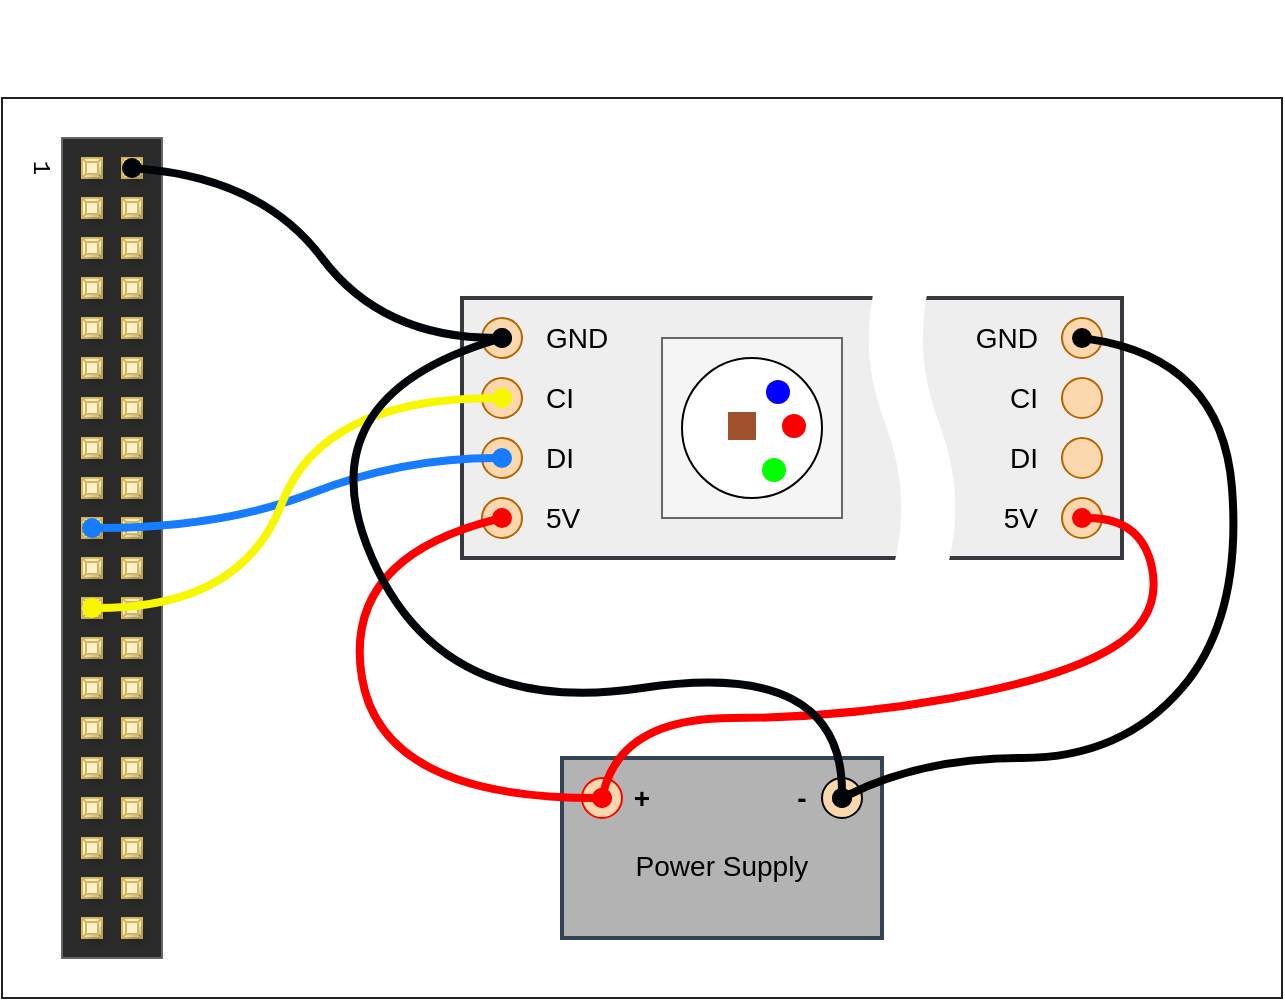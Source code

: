 <mxfile version="16.1.2" type="device"><diagram id="9r7qGBRf9Y65XLie6RWX" name="Page-1"><mxGraphModel dx="1422" dy="1870" grid="1" gridSize="10" guides="0" tooltips="1" connect="1" arrows="1" fold="1" page="1" pageScale="1" pageWidth="850" pageHeight="1100" math="0" shadow="0"><root><mxCell id="0"/><mxCell id="1" parent="0"/><mxCell id="e4wBEuQcxfeO6Y4DwbFA-680" value="" style="rounded=0;whiteSpace=wrap;html=1;shadow=0;glass=0;fontSize=14;strokeColor=#212121;strokeWidth=1;fillColor=default;" parent="1" vertex="1"><mxGeometry width="640" height="450" as="geometry"/></mxCell><mxCell id="e4wBEuQcxfeO6Y4DwbFA-638" value="" style="rounded=0;whiteSpace=wrap;html=1;shadow=0;glass=0;strokeWidth=2;fillColor=#eeeeee;strokeColor=#36393d;" parent="1" vertex="1"><mxGeometry x="230" y="100" width="330" height="130" as="geometry"/></mxCell><mxCell id="e4wBEuQcxfeO6Y4DwbFA-639" value="" style="ellipse;whiteSpace=wrap;html=1;shadow=0;glass=0;strokeColor=#b46504;strokeWidth=1;fillColor=#fad7ac;" parent="1" vertex="1"><mxGeometry x="240" y="200" width="20" height="20" as="geometry"/></mxCell><mxCell id="e4wBEuQcxfeO6Y4DwbFA-640" value="" style="ellipse;whiteSpace=wrap;html=1;shadow=0;glass=0;strokeColor=#b46504;strokeWidth=1;fillColor=#fad7ac;" parent="1" vertex="1"><mxGeometry x="240" y="110" width="20" height="20" as="geometry"/></mxCell><mxCell id="e4wBEuQcxfeO6Y4DwbFA-641" value="" style="ellipse;whiteSpace=wrap;html=1;shadow=0;glass=0;strokeColor=#b46504;strokeWidth=1;fillColor=#fad7ac;" parent="1" vertex="1"><mxGeometry x="240" y="140" width="20" height="20" as="geometry"/></mxCell><mxCell id="e4wBEuQcxfeO6Y4DwbFA-642" value="" style="ellipse;whiteSpace=wrap;html=1;shadow=0;glass=0;strokeColor=#b46504;strokeWidth=1;fillColor=#fad7ac;" parent="1" vertex="1"><mxGeometry x="240" y="170" width="20" height="20" as="geometry"/></mxCell><mxCell id="e4wBEuQcxfeO6Y4DwbFA-643" value="&lt;div style=&quot;font-size: 14px;&quot; align=&quot;left&quot;&gt;GND&lt;/div&gt;" style="text;html=1;strokeColor=none;fillColor=none;align=left;verticalAlign=middle;whiteSpace=wrap;rounded=0;shadow=0;glass=0;fontSize=14;fontStyle=0" parent="1" vertex="1"><mxGeometry x="270" y="110" width="40" height="20" as="geometry"/></mxCell><mxCell id="e4wBEuQcxfeO6Y4DwbFA-644" value="&lt;div style=&quot;font-size: 14px;&quot;&gt;CI&lt;/div&gt;" style="text;html=1;strokeColor=none;fillColor=none;align=left;verticalAlign=middle;whiteSpace=wrap;rounded=0;shadow=0;glass=0;fontSize=14;fontStyle=0" parent="1" vertex="1"><mxGeometry x="270" y="140" width="40" height="20" as="geometry"/></mxCell><mxCell id="e4wBEuQcxfeO6Y4DwbFA-645" value="&lt;div style=&quot;font-size: 14px;&quot;&gt;DI&lt;/div&gt;" style="text;html=1;strokeColor=none;fillColor=none;align=left;verticalAlign=middle;whiteSpace=wrap;rounded=0;shadow=0;glass=0;fontSize=14;fontStyle=0" parent="1" vertex="1"><mxGeometry x="270" y="170" width="40" height="20" as="geometry"/></mxCell><mxCell id="e4wBEuQcxfeO6Y4DwbFA-646" value="5V" style="text;html=1;strokeColor=none;fillColor=none;align=left;verticalAlign=middle;whiteSpace=wrap;rounded=0;shadow=0;glass=0;fontSize=14;fontStyle=0" parent="1" vertex="1"><mxGeometry x="270" y="200" width="40" height="20" as="geometry"/></mxCell><mxCell id="e4wBEuQcxfeO6Y4DwbFA-668" value="" style="whiteSpace=wrap;html=1;aspect=fixed;shadow=0;glass=0;fontSize=14;strokeColor=#666666;strokeWidth=1;fillColor=#f5f5f5;fontColor=#333333;" parent="1" vertex="1"><mxGeometry x="330" y="120" width="90" height="90" as="geometry"/></mxCell><mxCell id="e4wBEuQcxfeO6Y4DwbFA-669" value="" style="ellipse;whiteSpace=wrap;html=1;aspect=fixed;shadow=0;glass=0;fontSize=14;strokeWidth=1;" parent="1" vertex="1"><mxGeometry x="340" y="130" width="70" height="70" as="geometry"/></mxCell><mxCell id="e4wBEuQcxfeO6Y4DwbFA-670" value="" style="rounded=0;whiteSpace=wrap;html=1;shadow=0;glass=0;fontSize=14;strokeColor=none;strokeWidth=1;fillColor=#a0522d;fontColor=#ffffff;" parent="1" vertex="1"><mxGeometry x="363" y="157" width="14" height="14" as="geometry"/></mxCell><mxCell id="e4wBEuQcxfeO6Y4DwbFA-672" value="" style="ellipse;whiteSpace=wrap;html=1;aspect=fixed;shadow=0;glass=0;fontSize=14;strokeColor=none;strokeWidth=1;fillColor=#00FF00;fontColor=#ffffff;" parent="1" vertex="1"><mxGeometry x="380" y="180" width="12" height="12" as="geometry"/></mxCell><mxCell id="e4wBEuQcxfeO6Y4DwbFA-758" value="" style="ellipse;whiteSpace=wrap;html=1;shadow=0;glass=0;strokeColor=#b46504;strokeWidth=1;fillColor=#fad7ac;" parent="1" vertex="1"><mxGeometry x="530" y="200" width="20" height="20" as="geometry"/></mxCell><mxCell id="e4wBEuQcxfeO6Y4DwbFA-759" value="" style="ellipse;whiteSpace=wrap;html=1;shadow=0;glass=0;strokeColor=#b46504;strokeWidth=1;fillColor=#fad7ac;" parent="1" vertex="1"><mxGeometry x="530" y="110" width="20" height="20" as="geometry"/></mxCell><mxCell id="e4wBEuQcxfeO6Y4DwbFA-760" value="" style="ellipse;whiteSpace=wrap;html=1;shadow=0;glass=0;strokeColor=#b46504;strokeWidth=1;fillColor=#fad7ac;" parent="1" vertex="1"><mxGeometry x="530" y="140" width="20" height="20" as="geometry"/></mxCell><mxCell id="e4wBEuQcxfeO6Y4DwbFA-761" value="" style="ellipse;whiteSpace=wrap;html=1;shadow=0;glass=0;strokeColor=#b46504;strokeWidth=1;fillColor=#fad7ac;" parent="1" vertex="1"><mxGeometry x="530" y="170" width="20" height="20" as="geometry"/></mxCell><mxCell id="e4wBEuQcxfeO6Y4DwbFA-762" value="&lt;div style=&quot;font-size: 14px;&quot;&gt;GND&lt;/div&gt;" style="text;html=1;strokeColor=none;fillColor=none;align=right;verticalAlign=middle;whiteSpace=wrap;rounded=0;shadow=0;glass=0;fontSize=14;fontStyle=0" parent="1" vertex="1"><mxGeometry x="480" y="110" width="40" height="20" as="geometry"/></mxCell><mxCell id="e4wBEuQcxfeO6Y4DwbFA-763" value="&lt;div style=&quot;font-size: 14px;&quot;&gt;CI&lt;/div&gt;" style="text;html=1;strokeColor=none;fillColor=none;align=right;verticalAlign=middle;whiteSpace=wrap;rounded=0;shadow=0;glass=0;fontSize=14;fontStyle=0" parent="1" vertex="1"><mxGeometry x="480" y="140" width="40" height="20" as="geometry"/></mxCell><mxCell id="e4wBEuQcxfeO6Y4DwbFA-764" value="&lt;div style=&quot;font-size: 14px;&quot;&gt;DI&lt;/div&gt;" style="text;html=1;strokeColor=none;fillColor=none;align=right;verticalAlign=middle;whiteSpace=wrap;rounded=0;shadow=0;glass=0;fontSize=14;fontStyle=0" parent="1" vertex="1"><mxGeometry x="480" y="170" width="40" height="20" as="geometry"/></mxCell><mxCell id="e4wBEuQcxfeO6Y4DwbFA-765" value="5V" style="text;html=1;strokeColor=none;fillColor=none;align=right;verticalAlign=middle;whiteSpace=wrap;rounded=0;shadow=0;glass=0;fontSize=14;fontStyle=0" parent="1" vertex="1"><mxGeometry x="480" y="200" width="40" height="20" as="geometry"/></mxCell><mxCell id="e4wBEuQcxfeO6Y4DwbFA-13" value="" style="rounded=0;whiteSpace=wrap;html=1;strokeWidth=1;fillColor=#2B2B2B;fontColor=#333333;strokeColor=#666666;" parent="1" vertex="1"><mxGeometry x="30" y="20" width="50" height="410" as="geometry"/></mxCell><mxCell id="e4wBEuQcxfeO6Y4DwbFA-507" value="" style="group" parent="1" vertex="1" connectable="0"><mxGeometry x="40" y="230" width="30" height="190" as="geometry"/></mxCell><mxCell id="e4wBEuQcxfeO6Y4DwbFA-508" value="" style="group" parent="e4wBEuQcxfeO6Y4DwbFA-507" vertex="1" connectable="0"><mxGeometry width="30" height="10" as="geometry"/></mxCell><mxCell id="e4wBEuQcxfeO6Y4DwbFA-509" value="" style="rounded=0;whiteSpace=wrap;html=1;fillColor=#fff2cc;strokeColor=#d6b656;" parent="e4wBEuQcxfeO6Y4DwbFA-508" vertex="1"><mxGeometry width="10" height="10" as="geometry"/></mxCell><mxCell id="e4wBEuQcxfeO6Y4DwbFA-510" value="" style="endArrow=none;html=1;rounded=0;entryX=1;entryY=0;entryDx=0;entryDy=0;exitX=1;exitY=0;exitDx=0;exitDy=0;fillColor=#fff2cc;strokeColor=#d6b656;" parent="e4wBEuQcxfeO6Y4DwbFA-508" source="e4wBEuQcxfeO6Y4DwbFA-519" target="e4wBEuQcxfeO6Y4DwbFA-509" edge="1"><mxGeometry width="50" height="50" relative="1" as="geometry"><mxPoint y="30" as="sourcePoint"/><mxPoint x="50" y="-20" as="targetPoint"/></mxGeometry></mxCell><mxCell id="e4wBEuQcxfeO6Y4DwbFA-511" value="" style="endArrow=none;html=1;rounded=0;entryX=1;entryY=0;entryDx=0;entryDy=0;exitX=1;exitY=0;exitDx=0;exitDy=0;fillColor=#fff2cc;strokeColor=#d6b656;" parent="e4wBEuQcxfeO6Y4DwbFA-508" edge="1"><mxGeometry width="50" height="50" relative="1" as="geometry"><mxPoint y="10" as="sourcePoint"/><mxPoint x="2" y="8.0" as="targetPoint"/><Array as="points"><mxPoint x="2" y="8"/></Array></mxGeometry></mxCell><mxCell id="e4wBEuQcxfeO6Y4DwbFA-512" value="" style="endArrow=none;html=1;rounded=0;entryX=0;entryY=0;entryDx=0;entryDy=0;exitX=0;exitY=0;exitDx=0;exitDy=0;fillColor=#fff2cc;strokeColor=#d6b656;" parent="e4wBEuQcxfeO6Y4DwbFA-508" source="e4wBEuQcxfeO6Y4DwbFA-519" target="e4wBEuQcxfeO6Y4DwbFA-509" edge="1"><mxGeometry width="50" height="50" relative="1" as="geometry"><mxPoint x="-10" y="30" as="sourcePoint"/><mxPoint x="40" y="-20" as="targetPoint"/></mxGeometry></mxCell><mxCell id="e4wBEuQcxfeO6Y4DwbFA-513" value="" style="endArrow=none;html=1;rounded=0;entryX=0;entryY=0;entryDx=0;entryDy=0;exitX=0;exitY=0;exitDx=0;exitDy=0;fillColor=#fff2cc;strokeColor=#d6b656;" parent="e4wBEuQcxfeO6Y4DwbFA-508" edge="1"><mxGeometry width="50" height="50" relative="1" as="geometry"><mxPoint x="10" y="10" as="sourcePoint"/><mxPoint x="8" y="8" as="targetPoint"/></mxGeometry></mxCell><mxCell id="e4wBEuQcxfeO6Y4DwbFA-514" value="" style="rounded=0;whiteSpace=wrap;html=1;fillColor=#fff2cc;strokeColor=#d6b656;" parent="e4wBEuQcxfeO6Y4DwbFA-508" vertex="1"><mxGeometry x="20" width="10" height="10" as="geometry"/></mxCell><mxCell id="e4wBEuQcxfeO6Y4DwbFA-515" value="" style="endArrow=none;html=1;rounded=0;entryX=1;entryY=0;entryDx=0;entryDy=0;exitX=1;exitY=0;exitDx=0;exitDy=0;fillColor=#fff2cc;strokeColor=#d6b656;" parent="e4wBEuQcxfeO6Y4DwbFA-508" source="e4wBEuQcxfeO6Y4DwbFA-520" target="e4wBEuQcxfeO6Y4DwbFA-514" edge="1"><mxGeometry width="50" height="50" relative="1" as="geometry"><mxPoint x="20" y="30" as="sourcePoint"/><mxPoint x="70" y="-20" as="targetPoint"/></mxGeometry></mxCell><mxCell id="e4wBEuQcxfeO6Y4DwbFA-516" value="" style="endArrow=none;html=1;rounded=0;entryX=1;entryY=0;entryDx=0;entryDy=0;exitX=1;exitY=0;exitDx=0;exitDy=0;fillColor=#fff2cc;strokeColor=#d6b656;" parent="e4wBEuQcxfeO6Y4DwbFA-508" edge="1"><mxGeometry width="50" height="50" relative="1" as="geometry"><mxPoint x="20" y="10" as="sourcePoint"/><mxPoint x="22" y="8" as="targetPoint"/><Array as="points"><mxPoint x="22" y="8"/></Array></mxGeometry></mxCell><mxCell id="e4wBEuQcxfeO6Y4DwbFA-517" value="" style="endArrow=none;html=1;rounded=0;entryX=0;entryY=0;entryDx=0;entryDy=0;exitX=0;exitY=0;exitDx=0;exitDy=0;fillColor=#fff2cc;strokeColor=#d6b656;" parent="e4wBEuQcxfeO6Y4DwbFA-508" source="e4wBEuQcxfeO6Y4DwbFA-520" target="e4wBEuQcxfeO6Y4DwbFA-514" edge="1"><mxGeometry width="50" height="50" relative="1" as="geometry"><mxPoint x="10" y="30" as="sourcePoint"/><mxPoint x="60" y="-20" as="targetPoint"/></mxGeometry></mxCell><mxCell id="e4wBEuQcxfeO6Y4DwbFA-518" value="" style="endArrow=none;html=1;rounded=0;entryX=0;entryY=0;entryDx=0;entryDy=0;exitX=0;exitY=0;exitDx=0;exitDy=0;fillColor=#fff2cc;strokeColor=#d6b656;" parent="e4wBEuQcxfeO6Y4DwbFA-508" edge="1"><mxGeometry width="50" height="50" relative="1" as="geometry"><mxPoint x="30" y="10" as="sourcePoint"/><mxPoint x="28" y="8" as="targetPoint"/></mxGeometry></mxCell><mxCell id="e4wBEuQcxfeO6Y4DwbFA-519" value="" style="rounded=0;whiteSpace=wrap;html=1;strokeWidth=1;fillColor=#fff2cc;strokeColor=#d6b656;shadow=1;" parent="e4wBEuQcxfeO6Y4DwbFA-508" vertex="1"><mxGeometry x="2" y="2" width="6" height="6" as="geometry"/></mxCell><mxCell id="e4wBEuQcxfeO6Y4DwbFA-520" value="" style="rounded=0;whiteSpace=wrap;html=1;strokeWidth=1;fillColor=#fff2cc;strokeColor=#d6b656;shadow=1;" parent="e4wBEuQcxfeO6Y4DwbFA-508" vertex="1"><mxGeometry x="22" y="2" width="6" height="6" as="geometry"/></mxCell><mxCell id="e4wBEuQcxfeO6Y4DwbFA-521" value="" style="group" parent="e4wBEuQcxfeO6Y4DwbFA-507" vertex="1" connectable="0"><mxGeometry y="20" width="30" height="10" as="geometry"/></mxCell><mxCell id="e4wBEuQcxfeO6Y4DwbFA-522" value="" style="rounded=0;whiteSpace=wrap;html=1;fillColor=#fff2cc;strokeColor=#d6b656;" parent="e4wBEuQcxfeO6Y4DwbFA-521" vertex="1"><mxGeometry width="10" height="10" as="geometry"/></mxCell><mxCell id="e4wBEuQcxfeO6Y4DwbFA-523" value="" style="endArrow=none;html=1;rounded=0;entryX=1;entryY=0;entryDx=0;entryDy=0;exitX=1;exitY=0;exitDx=0;exitDy=0;fillColor=#fff2cc;strokeColor=#d6b656;" parent="e4wBEuQcxfeO6Y4DwbFA-521" source="e4wBEuQcxfeO6Y4DwbFA-532" target="e4wBEuQcxfeO6Y4DwbFA-522" edge="1"><mxGeometry width="50" height="50" relative="1" as="geometry"><mxPoint y="30" as="sourcePoint"/><mxPoint x="50" y="-20" as="targetPoint"/></mxGeometry></mxCell><mxCell id="e4wBEuQcxfeO6Y4DwbFA-524" value="" style="endArrow=none;html=1;rounded=0;entryX=1;entryY=0;entryDx=0;entryDy=0;exitX=1;exitY=0;exitDx=0;exitDy=0;fillColor=#fff2cc;strokeColor=#d6b656;" parent="e4wBEuQcxfeO6Y4DwbFA-521" edge="1"><mxGeometry width="50" height="50" relative="1" as="geometry"><mxPoint y="10" as="sourcePoint"/><mxPoint x="2" y="8.0" as="targetPoint"/><Array as="points"><mxPoint x="2" y="8"/></Array></mxGeometry></mxCell><mxCell id="e4wBEuQcxfeO6Y4DwbFA-525" value="" style="endArrow=none;html=1;rounded=0;entryX=0;entryY=0;entryDx=0;entryDy=0;exitX=0;exitY=0;exitDx=0;exitDy=0;fillColor=#fff2cc;strokeColor=#d6b656;" parent="e4wBEuQcxfeO6Y4DwbFA-521" source="e4wBEuQcxfeO6Y4DwbFA-532" target="e4wBEuQcxfeO6Y4DwbFA-522" edge="1"><mxGeometry width="50" height="50" relative="1" as="geometry"><mxPoint x="-10" y="30" as="sourcePoint"/><mxPoint x="40" y="-20" as="targetPoint"/></mxGeometry></mxCell><mxCell id="e4wBEuQcxfeO6Y4DwbFA-526" value="" style="endArrow=none;html=1;rounded=0;entryX=0;entryY=0;entryDx=0;entryDy=0;exitX=0;exitY=0;exitDx=0;exitDy=0;fillColor=#fff2cc;strokeColor=#d6b656;" parent="e4wBEuQcxfeO6Y4DwbFA-521" edge="1"><mxGeometry width="50" height="50" relative="1" as="geometry"><mxPoint x="10" y="10" as="sourcePoint"/><mxPoint x="8" y="8" as="targetPoint"/></mxGeometry></mxCell><mxCell id="e4wBEuQcxfeO6Y4DwbFA-527" value="" style="rounded=0;whiteSpace=wrap;html=1;fillColor=#fff2cc;strokeColor=#d6b656;" parent="e4wBEuQcxfeO6Y4DwbFA-521" vertex="1"><mxGeometry x="20" width="10" height="10" as="geometry"/></mxCell><mxCell id="e4wBEuQcxfeO6Y4DwbFA-528" value="" style="endArrow=none;html=1;rounded=0;entryX=1;entryY=0;entryDx=0;entryDy=0;exitX=1;exitY=0;exitDx=0;exitDy=0;fillColor=#fff2cc;strokeColor=#d6b656;" parent="e4wBEuQcxfeO6Y4DwbFA-521" source="e4wBEuQcxfeO6Y4DwbFA-533" target="e4wBEuQcxfeO6Y4DwbFA-527" edge="1"><mxGeometry width="50" height="50" relative="1" as="geometry"><mxPoint x="20" y="30" as="sourcePoint"/><mxPoint x="70" y="-20" as="targetPoint"/></mxGeometry></mxCell><mxCell id="e4wBEuQcxfeO6Y4DwbFA-529" value="" style="endArrow=none;html=1;rounded=0;entryX=1;entryY=0;entryDx=0;entryDy=0;exitX=1;exitY=0;exitDx=0;exitDy=0;fillColor=#fff2cc;strokeColor=#d6b656;" parent="e4wBEuQcxfeO6Y4DwbFA-521" edge="1"><mxGeometry width="50" height="50" relative="1" as="geometry"><mxPoint x="20" y="10" as="sourcePoint"/><mxPoint x="22" y="8" as="targetPoint"/><Array as="points"><mxPoint x="22" y="8"/></Array></mxGeometry></mxCell><mxCell id="e4wBEuQcxfeO6Y4DwbFA-530" value="" style="endArrow=none;html=1;rounded=0;entryX=0;entryY=0;entryDx=0;entryDy=0;exitX=0;exitY=0;exitDx=0;exitDy=0;fillColor=#fff2cc;strokeColor=#d6b656;" parent="e4wBEuQcxfeO6Y4DwbFA-521" source="e4wBEuQcxfeO6Y4DwbFA-533" target="e4wBEuQcxfeO6Y4DwbFA-527" edge="1"><mxGeometry width="50" height="50" relative="1" as="geometry"><mxPoint x="10" y="30" as="sourcePoint"/><mxPoint x="60" y="-20" as="targetPoint"/></mxGeometry></mxCell><mxCell id="e4wBEuQcxfeO6Y4DwbFA-531" value="" style="endArrow=none;html=1;rounded=0;entryX=0;entryY=0;entryDx=0;entryDy=0;exitX=0;exitY=0;exitDx=0;exitDy=0;fillColor=#fff2cc;strokeColor=#d6b656;" parent="e4wBEuQcxfeO6Y4DwbFA-521" edge="1"><mxGeometry width="50" height="50" relative="1" as="geometry"><mxPoint x="30" y="10" as="sourcePoint"/><mxPoint x="28" y="8" as="targetPoint"/></mxGeometry></mxCell><mxCell id="e4wBEuQcxfeO6Y4DwbFA-532" value="" style="rounded=0;whiteSpace=wrap;html=1;strokeWidth=1;fillColor=#fff2cc;strokeColor=#d6b656;shadow=1;" parent="e4wBEuQcxfeO6Y4DwbFA-521" vertex="1"><mxGeometry x="2" y="2" width="6" height="6" as="geometry"/></mxCell><mxCell id="e4wBEuQcxfeO6Y4DwbFA-533" value="" style="rounded=0;whiteSpace=wrap;html=1;strokeWidth=1;fillColor=#fff2cc;strokeColor=#d6b656;shadow=1;" parent="e4wBEuQcxfeO6Y4DwbFA-521" vertex="1"><mxGeometry x="22" y="2" width="6" height="6" as="geometry"/></mxCell><mxCell id="e4wBEuQcxfeO6Y4DwbFA-534" value="" style="group" parent="e4wBEuQcxfeO6Y4DwbFA-507" vertex="1" connectable="0"><mxGeometry y="40" width="30" height="10" as="geometry"/></mxCell><mxCell id="e4wBEuQcxfeO6Y4DwbFA-535" value="" style="rounded=0;whiteSpace=wrap;html=1;fillColor=#fff2cc;strokeColor=#d6b656;" parent="e4wBEuQcxfeO6Y4DwbFA-534" vertex="1"><mxGeometry width="10" height="10" as="geometry"/></mxCell><mxCell id="e4wBEuQcxfeO6Y4DwbFA-536" value="" style="endArrow=none;html=1;rounded=0;entryX=1;entryY=0;entryDx=0;entryDy=0;exitX=1;exitY=0;exitDx=0;exitDy=0;fillColor=#fff2cc;strokeColor=#d6b656;" parent="e4wBEuQcxfeO6Y4DwbFA-534" source="e4wBEuQcxfeO6Y4DwbFA-545" target="e4wBEuQcxfeO6Y4DwbFA-535" edge="1"><mxGeometry width="50" height="50" relative="1" as="geometry"><mxPoint y="30" as="sourcePoint"/><mxPoint x="50" y="-20" as="targetPoint"/></mxGeometry></mxCell><mxCell id="e4wBEuQcxfeO6Y4DwbFA-537" value="" style="endArrow=none;html=1;rounded=0;entryX=1;entryY=0;entryDx=0;entryDy=0;exitX=1;exitY=0;exitDx=0;exitDy=0;fillColor=#fff2cc;strokeColor=#d6b656;" parent="e4wBEuQcxfeO6Y4DwbFA-534" edge="1"><mxGeometry width="50" height="50" relative="1" as="geometry"><mxPoint y="10" as="sourcePoint"/><mxPoint x="2" y="8.0" as="targetPoint"/><Array as="points"><mxPoint x="2" y="8"/></Array></mxGeometry></mxCell><mxCell id="e4wBEuQcxfeO6Y4DwbFA-538" value="" style="endArrow=none;html=1;rounded=0;entryX=0;entryY=0;entryDx=0;entryDy=0;exitX=0;exitY=0;exitDx=0;exitDy=0;fillColor=#fff2cc;strokeColor=#d6b656;" parent="e4wBEuQcxfeO6Y4DwbFA-534" source="e4wBEuQcxfeO6Y4DwbFA-545" target="e4wBEuQcxfeO6Y4DwbFA-535" edge="1"><mxGeometry width="50" height="50" relative="1" as="geometry"><mxPoint x="-10" y="30" as="sourcePoint"/><mxPoint x="40" y="-20" as="targetPoint"/></mxGeometry></mxCell><mxCell id="e4wBEuQcxfeO6Y4DwbFA-539" value="" style="endArrow=none;html=1;rounded=0;entryX=0;entryY=0;entryDx=0;entryDy=0;exitX=0;exitY=0;exitDx=0;exitDy=0;fillColor=#fff2cc;strokeColor=#d6b656;" parent="e4wBEuQcxfeO6Y4DwbFA-534" edge="1"><mxGeometry width="50" height="50" relative="1" as="geometry"><mxPoint x="10" y="10" as="sourcePoint"/><mxPoint x="8" y="8" as="targetPoint"/></mxGeometry></mxCell><mxCell id="e4wBEuQcxfeO6Y4DwbFA-540" value="" style="rounded=0;whiteSpace=wrap;html=1;fillColor=#fff2cc;strokeColor=#d6b656;" parent="e4wBEuQcxfeO6Y4DwbFA-534" vertex="1"><mxGeometry x="20" width="10" height="10" as="geometry"/></mxCell><mxCell id="e4wBEuQcxfeO6Y4DwbFA-541" value="" style="endArrow=none;html=1;rounded=0;entryX=1;entryY=0;entryDx=0;entryDy=0;exitX=1;exitY=0;exitDx=0;exitDy=0;fillColor=#fff2cc;strokeColor=#d6b656;" parent="e4wBEuQcxfeO6Y4DwbFA-534" source="e4wBEuQcxfeO6Y4DwbFA-546" target="e4wBEuQcxfeO6Y4DwbFA-540" edge="1"><mxGeometry width="50" height="50" relative="1" as="geometry"><mxPoint x="20" y="30" as="sourcePoint"/><mxPoint x="70" y="-20" as="targetPoint"/></mxGeometry></mxCell><mxCell id="e4wBEuQcxfeO6Y4DwbFA-542" value="" style="endArrow=none;html=1;rounded=0;entryX=1;entryY=0;entryDx=0;entryDy=0;exitX=1;exitY=0;exitDx=0;exitDy=0;fillColor=#fff2cc;strokeColor=#d6b656;" parent="e4wBEuQcxfeO6Y4DwbFA-534" edge="1"><mxGeometry width="50" height="50" relative="1" as="geometry"><mxPoint x="20" y="10" as="sourcePoint"/><mxPoint x="22" y="8" as="targetPoint"/><Array as="points"><mxPoint x="22" y="8"/></Array></mxGeometry></mxCell><mxCell id="e4wBEuQcxfeO6Y4DwbFA-543" value="" style="endArrow=none;html=1;rounded=0;entryX=0;entryY=0;entryDx=0;entryDy=0;exitX=0;exitY=0;exitDx=0;exitDy=0;fillColor=#fff2cc;strokeColor=#d6b656;" parent="e4wBEuQcxfeO6Y4DwbFA-534" source="e4wBEuQcxfeO6Y4DwbFA-546" target="e4wBEuQcxfeO6Y4DwbFA-540" edge="1"><mxGeometry width="50" height="50" relative="1" as="geometry"><mxPoint x="10" y="30" as="sourcePoint"/><mxPoint x="60" y="-20" as="targetPoint"/></mxGeometry></mxCell><mxCell id="e4wBEuQcxfeO6Y4DwbFA-544" value="" style="endArrow=none;html=1;rounded=0;entryX=0;entryY=0;entryDx=0;entryDy=0;exitX=0;exitY=0;exitDx=0;exitDy=0;fillColor=#fff2cc;strokeColor=#d6b656;" parent="e4wBEuQcxfeO6Y4DwbFA-534" edge="1"><mxGeometry width="50" height="50" relative="1" as="geometry"><mxPoint x="30" y="10" as="sourcePoint"/><mxPoint x="28" y="8" as="targetPoint"/></mxGeometry></mxCell><mxCell id="e4wBEuQcxfeO6Y4DwbFA-545" value="" style="rounded=0;whiteSpace=wrap;html=1;strokeWidth=1;fillColor=#fff2cc;strokeColor=#d6b656;shadow=1;" parent="e4wBEuQcxfeO6Y4DwbFA-534" vertex="1"><mxGeometry x="2" y="2" width="6" height="6" as="geometry"/></mxCell><mxCell id="e4wBEuQcxfeO6Y4DwbFA-546" value="" style="rounded=0;whiteSpace=wrap;html=1;strokeWidth=1;fillColor=#fff2cc;strokeColor=#d6b656;shadow=1;" parent="e4wBEuQcxfeO6Y4DwbFA-534" vertex="1"><mxGeometry x="22" y="2" width="6" height="6" as="geometry"/></mxCell><mxCell id="e4wBEuQcxfeO6Y4DwbFA-547" value="" style="group" parent="e4wBEuQcxfeO6Y4DwbFA-507" vertex="1" connectable="0"><mxGeometry y="60" width="30" height="10" as="geometry"/></mxCell><mxCell id="e4wBEuQcxfeO6Y4DwbFA-548" value="" style="rounded=0;whiteSpace=wrap;html=1;fillColor=#fff2cc;strokeColor=#d6b656;" parent="e4wBEuQcxfeO6Y4DwbFA-547" vertex="1"><mxGeometry width="10" height="10" as="geometry"/></mxCell><mxCell id="e4wBEuQcxfeO6Y4DwbFA-549" value="" style="endArrow=none;html=1;rounded=0;entryX=1;entryY=0;entryDx=0;entryDy=0;exitX=1;exitY=0;exitDx=0;exitDy=0;fillColor=#fff2cc;strokeColor=#d6b656;" parent="e4wBEuQcxfeO6Y4DwbFA-547" source="e4wBEuQcxfeO6Y4DwbFA-558" target="e4wBEuQcxfeO6Y4DwbFA-548" edge="1"><mxGeometry width="50" height="50" relative="1" as="geometry"><mxPoint y="30" as="sourcePoint"/><mxPoint x="50" y="-20" as="targetPoint"/></mxGeometry></mxCell><mxCell id="e4wBEuQcxfeO6Y4DwbFA-550" value="" style="endArrow=none;html=1;rounded=0;entryX=1;entryY=0;entryDx=0;entryDy=0;exitX=1;exitY=0;exitDx=0;exitDy=0;fillColor=#fff2cc;strokeColor=#d6b656;" parent="e4wBEuQcxfeO6Y4DwbFA-547" edge="1"><mxGeometry width="50" height="50" relative="1" as="geometry"><mxPoint y="10" as="sourcePoint"/><mxPoint x="2" y="8.0" as="targetPoint"/><Array as="points"><mxPoint x="2" y="8"/></Array></mxGeometry></mxCell><mxCell id="e4wBEuQcxfeO6Y4DwbFA-551" value="" style="endArrow=none;html=1;rounded=0;entryX=0;entryY=0;entryDx=0;entryDy=0;exitX=0;exitY=0;exitDx=0;exitDy=0;fillColor=#fff2cc;strokeColor=#d6b656;" parent="e4wBEuQcxfeO6Y4DwbFA-547" source="e4wBEuQcxfeO6Y4DwbFA-558" target="e4wBEuQcxfeO6Y4DwbFA-548" edge="1"><mxGeometry width="50" height="50" relative="1" as="geometry"><mxPoint x="-10" y="30" as="sourcePoint"/><mxPoint x="40" y="-20" as="targetPoint"/></mxGeometry></mxCell><mxCell id="e4wBEuQcxfeO6Y4DwbFA-552" value="" style="endArrow=none;html=1;rounded=0;entryX=0;entryY=0;entryDx=0;entryDy=0;exitX=0;exitY=0;exitDx=0;exitDy=0;fillColor=#fff2cc;strokeColor=#d6b656;" parent="e4wBEuQcxfeO6Y4DwbFA-547" edge="1"><mxGeometry width="50" height="50" relative="1" as="geometry"><mxPoint x="10" y="10" as="sourcePoint"/><mxPoint x="8" y="8" as="targetPoint"/></mxGeometry></mxCell><mxCell id="e4wBEuQcxfeO6Y4DwbFA-553" value="" style="rounded=0;whiteSpace=wrap;html=1;fillColor=#fff2cc;strokeColor=#d6b656;" parent="e4wBEuQcxfeO6Y4DwbFA-547" vertex="1"><mxGeometry x="20" width="10" height="10" as="geometry"/></mxCell><mxCell id="e4wBEuQcxfeO6Y4DwbFA-554" value="" style="endArrow=none;html=1;rounded=0;entryX=1;entryY=0;entryDx=0;entryDy=0;exitX=1;exitY=0;exitDx=0;exitDy=0;fillColor=#fff2cc;strokeColor=#d6b656;" parent="e4wBEuQcxfeO6Y4DwbFA-547" source="e4wBEuQcxfeO6Y4DwbFA-559" target="e4wBEuQcxfeO6Y4DwbFA-553" edge="1"><mxGeometry width="50" height="50" relative="1" as="geometry"><mxPoint x="20" y="30" as="sourcePoint"/><mxPoint x="70" y="-20" as="targetPoint"/></mxGeometry></mxCell><mxCell id="e4wBEuQcxfeO6Y4DwbFA-555" value="" style="endArrow=none;html=1;rounded=0;entryX=1;entryY=0;entryDx=0;entryDy=0;exitX=1;exitY=0;exitDx=0;exitDy=0;fillColor=#fff2cc;strokeColor=#d6b656;" parent="e4wBEuQcxfeO6Y4DwbFA-547" edge="1"><mxGeometry width="50" height="50" relative="1" as="geometry"><mxPoint x="20" y="10" as="sourcePoint"/><mxPoint x="22" y="8" as="targetPoint"/><Array as="points"><mxPoint x="22" y="8"/></Array></mxGeometry></mxCell><mxCell id="e4wBEuQcxfeO6Y4DwbFA-556" value="" style="endArrow=none;html=1;rounded=0;entryX=0;entryY=0;entryDx=0;entryDy=0;exitX=0;exitY=0;exitDx=0;exitDy=0;fillColor=#fff2cc;strokeColor=#d6b656;" parent="e4wBEuQcxfeO6Y4DwbFA-547" source="e4wBEuQcxfeO6Y4DwbFA-559" target="e4wBEuQcxfeO6Y4DwbFA-553" edge="1"><mxGeometry width="50" height="50" relative="1" as="geometry"><mxPoint x="10" y="30" as="sourcePoint"/><mxPoint x="60" y="-20" as="targetPoint"/></mxGeometry></mxCell><mxCell id="e4wBEuQcxfeO6Y4DwbFA-557" value="" style="endArrow=none;html=1;rounded=0;entryX=0;entryY=0;entryDx=0;entryDy=0;exitX=0;exitY=0;exitDx=0;exitDy=0;fillColor=#fff2cc;strokeColor=#d6b656;" parent="e4wBEuQcxfeO6Y4DwbFA-547" edge="1"><mxGeometry width="50" height="50" relative="1" as="geometry"><mxPoint x="30" y="10" as="sourcePoint"/><mxPoint x="28" y="8" as="targetPoint"/></mxGeometry></mxCell><mxCell id="e4wBEuQcxfeO6Y4DwbFA-558" value="" style="rounded=0;whiteSpace=wrap;html=1;strokeWidth=1;fillColor=#fff2cc;strokeColor=#d6b656;shadow=1;" parent="e4wBEuQcxfeO6Y4DwbFA-547" vertex="1"><mxGeometry x="2" y="2" width="6" height="6" as="geometry"/></mxCell><mxCell id="e4wBEuQcxfeO6Y4DwbFA-559" value="" style="rounded=0;whiteSpace=wrap;html=1;strokeWidth=1;fillColor=#fff2cc;strokeColor=#d6b656;shadow=1;" parent="e4wBEuQcxfeO6Y4DwbFA-547" vertex="1"><mxGeometry x="22" y="2" width="6" height="6" as="geometry"/></mxCell><mxCell id="e4wBEuQcxfeO6Y4DwbFA-560" value="" style="group" parent="e4wBEuQcxfeO6Y4DwbFA-507" vertex="1" connectable="0"><mxGeometry y="80" width="30" height="10" as="geometry"/></mxCell><mxCell id="e4wBEuQcxfeO6Y4DwbFA-561" value="" style="rounded=0;whiteSpace=wrap;html=1;fillColor=#fff2cc;strokeColor=#d6b656;" parent="e4wBEuQcxfeO6Y4DwbFA-560" vertex="1"><mxGeometry width="10" height="10" as="geometry"/></mxCell><mxCell id="e4wBEuQcxfeO6Y4DwbFA-562" value="" style="endArrow=none;html=1;rounded=0;entryX=1;entryY=0;entryDx=0;entryDy=0;exitX=1;exitY=0;exitDx=0;exitDy=0;fillColor=#fff2cc;strokeColor=#d6b656;" parent="e4wBEuQcxfeO6Y4DwbFA-560" source="e4wBEuQcxfeO6Y4DwbFA-571" target="e4wBEuQcxfeO6Y4DwbFA-561" edge="1"><mxGeometry width="50" height="50" relative="1" as="geometry"><mxPoint y="30" as="sourcePoint"/><mxPoint x="50" y="-20" as="targetPoint"/></mxGeometry></mxCell><mxCell id="e4wBEuQcxfeO6Y4DwbFA-563" value="" style="endArrow=none;html=1;rounded=0;entryX=1;entryY=0;entryDx=0;entryDy=0;exitX=1;exitY=0;exitDx=0;exitDy=0;fillColor=#fff2cc;strokeColor=#d6b656;" parent="e4wBEuQcxfeO6Y4DwbFA-560" edge="1"><mxGeometry width="50" height="50" relative="1" as="geometry"><mxPoint y="10" as="sourcePoint"/><mxPoint x="2" y="8.0" as="targetPoint"/><Array as="points"><mxPoint x="2" y="8"/></Array></mxGeometry></mxCell><mxCell id="e4wBEuQcxfeO6Y4DwbFA-564" value="" style="endArrow=none;html=1;rounded=0;entryX=0;entryY=0;entryDx=0;entryDy=0;exitX=0;exitY=0;exitDx=0;exitDy=0;fillColor=#fff2cc;strokeColor=#d6b656;" parent="e4wBEuQcxfeO6Y4DwbFA-560" source="e4wBEuQcxfeO6Y4DwbFA-571" target="e4wBEuQcxfeO6Y4DwbFA-561" edge="1"><mxGeometry width="50" height="50" relative="1" as="geometry"><mxPoint x="-10" y="30" as="sourcePoint"/><mxPoint x="40" y="-20" as="targetPoint"/></mxGeometry></mxCell><mxCell id="e4wBEuQcxfeO6Y4DwbFA-565" value="" style="endArrow=none;html=1;rounded=0;entryX=0;entryY=0;entryDx=0;entryDy=0;exitX=0;exitY=0;exitDx=0;exitDy=0;fillColor=#fff2cc;strokeColor=#d6b656;" parent="e4wBEuQcxfeO6Y4DwbFA-560" edge="1"><mxGeometry width="50" height="50" relative="1" as="geometry"><mxPoint x="10" y="10" as="sourcePoint"/><mxPoint x="8" y="8" as="targetPoint"/></mxGeometry></mxCell><mxCell id="e4wBEuQcxfeO6Y4DwbFA-566" value="" style="rounded=0;whiteSpace=wrap;html=1;fillColor=#fff2cc;strokeColor=#d6b656;" parent="e4wBEuQcxfeO6Y4DwbFA-560" vertex="1"><mxGeometry x="20" width="10" height="10" as="geometry"/></mxCell><mxCell id="e4wBEuQcxfeO6Y4DwbFA-567" value="" style="endArrow=none;html=1;rounded=0;entryX=1;entryY=0;entryDx=0;entryDy=0;exitX=1;exitY=0;exitDx=0;exitDy=0;fillColor=#fff2cc;strokeColor=#d6b656;" parent="e4wBEuQcxfeO6Y4DwbFA-560" source="e4wBEuQcxfeO6Y4DwbFA-572" target="e4wBEuQcxfeO6Y4DwbFA-566" edge="1"><mxGeometry width="50" height="50" relative="1" as="geometry"><mxPoint x="20" y="30" as="sourcePoint"/><mxPoint x="70" y="-20" as="targetPoint"/></mxGeometry></mxCell><mxCell id="e4wBEuQcxfeO6Y4DwbFA-568" value="" style="endArrow=none;html=1;rounded=0;entryX=1;entryY=0;entryDx=0;entryDy=0;exitX=1;exitY=0;exitDx=0;exitDy=0;fillColor=#fff2cc;strokeColor=#d6b656;" parent="e4wBEuQcxfeO6Y4DwbFA-560" edge="1"><mxGeometry width="50" height="50" relative="1" as="geometry"><mxPoint x="20" y="10" as="sourcePoint"/><mxPoint x="22" y="8" as="targetPoint"/><Array as="points"><mxPoint x="22" y="8"/></Array></mxGeometry></mxCell><mxCell id="e4wBEuQcxfeO6Y4DwbFA-569" value="" style="endArrow=none;html=1;rounded=0;entryX=0;entryY=0;entryDx=0;entryDy=0;exitX=0;exitY=0;exitDx=0;exitDy=0;fillColor=#fff2cc;strokeColor=#d6b656;" parent="e4wBEuQcxfeO6Y4DwbFA-560" source="e4wBEuQcxfeO6Y4DwbFA-572" target="e4wBEuQcxfeO6Y4DwbFA-566" edge="1"><mxGeometry width="50" height="50" relative="1" as="geometry"><mxPoint x="10" y="30" as="sourcePoint"/><mxPoint x="60" y="-20" as="targetPoint"/></mxGeometry></mxCell><mxCell id="e4wBEuQcxfeO6Y4DwbFA-570" value="" style="endArrow=none;html=1;rounded=0;entryX=0;entryY=0;entryDx=0;entryDy=0;exitX=0;exitY=0;exitDx=0;exitDy=0;fillColor=#fff2cc;strokeColor=#d6b656;" parent="e4wBEuQcxfeO6Y4DwbFA-560" edge="1"><mxGeometry width="50" height="50" relative="1" as="geometry"><mxPoint x="30" y="10" as="sourcePoint"/><mxPoint x="28" y="8" as="targetPoint"/></mxGeometry></mxCell><mxCell id="e4wBEuQcxfeO6Y4DwbFA-571" value="" style="rounded=0;whiteSpace=wrap;html=1;strokeWidth=1;fillColor=#fff2cc;strokeColor=#d6b656;shadow=1;" parent="e4wBEuQcxfeO6Y4DwbFA-560" vertex="1"><mxGeometry x="2" y="2" width="6" height="6" as="geometry"/></mxCell><mxCell id="e4wBEuQcxfeO6Y4DwbFA-572" value="" style="rounded=0;whiteSpace=wrap;html=1;strokeWidth=1;fillColor=#fff2cc;strokeColor=#d6b656;shadow=1;" parent="e4wBEuQcxfeO6Y4DwbFA-560" vertex="1"><mxGeometry x="22" y="2" width="6" height="6" as="geometry"/></mxCell><mxCell id="e4wBEuQcxfeO6Y4DwbFA-573" value="" style="group" parent="e4wBEuQcxfeO6Y4DwbFA-507" vertex="1" connectable="0"><mxGeometry y="100" width="30" height="10" as="geometry"/></mxCell><mxCell id="e4wBEuQcxfeO6Y4DwbFA-574" value="" style="rounded=0;whiteSpace=wrap;html=1;fillColor=#fff2cc;strokeColor=#d6b656;" parent="e4wBEuQcxfeO6Y4DwbFA-573" vertex="1"><mxGeometry width="10" height="10" as="geometry"/></mxCell><mxCell id="e4wBEuQcxfeO6Y4DwbFA-575" value="" style="endArrow=none;html=1;rounded=0;entryX=1;entryY=0;entryDx=0;entryDy=0;exitX=1;exitY=0;exitDx=0;exitDy=0;fillColor=#fff2cc;strokeColor=#d6b656;" parent="e4wBEuQcxfeO6Y4DwbFA-573" source="e4wBEuQcxfeO6Y4DwbFA-584" target="e4wBEuQcxfeO6Y4DwbFA-574" edge="1"><mxGeometry width="50" height="50" relative="1" as="geometry"><mxPoint y="30" as="sourcePoint"/><mxPoint x="50" y="-20" as="targetPoint"/></mxGeometry></mxCell><mxCell id="e4wBEuQcxfeO6Y4DwbFA-576" value="" style="endArrow=none;html=1;rounded=0;entryX=1;entryY=0;entryDx=0;entryDy=0;exitX=1;exitY=0;exitDx=0;exitDy=0;fillColor=#fff2cc;strokeColor=#d6b656;" parent="e4wBEuQcxfeO6Y4DwbFA-573" edge="1"><mxGeometry width="50" height="50" relative="1" as="geometry"><mxPoint y="10" as="sourcePoint"/><mxPoint x="2" y="8.0" as="targetPoint"/><Array as="points"><mxPoint x="2" y="8"/></Array></mxGeometry></mxCell><mxCell id="e4wBEuQcxfeO6Y4DwbFA-577" value="" style="endArrow=none;html=1;rounded=0;entryX=0;entryY=0;entryDx=0;entryDy=0;exitX=0;exitY=0;exitDx=0;exitDy=0;fillColor=#fff2cc;strokeColor=#d6b656;" parent="e4wBEuQcxfeO6Y4DwbFA-573" source="e4wBEuQcxfeO6Y4DwbFA-584" target="e4wBEuQcxfeO6Y4DwbFA-574" edge="1"><mxGeometry width="50" height="50" relative="1" as="geometry"><mxPoint x="-10" y="30" as="sourcePoint"/><mxPoint x="40" y="-20" as="targetPoint"/></mxGeometry></mxCell><mxCell id="e4wBEuQcxfeO6Y4DwbFA-578" value="" style="endArrow=none;html=1;rounded=0;entryX=0;entryY=0;entryDx=0;entryDy=0;exitX=0;exitY=0;exitDx=0;exitDy=0;fillColor=#fff2cc;strokeColor=#d6b656;" parent="e4wBEuQcxfeO6Y4DwbFA-573" edge="1"><mxGeometry width="50" height="50" relative="1" as="geometry"><mxPoint x="10" y="10" as="sourcePoint"/><mxPoint x="8" y="8" as="targetPoint"/></mxGeometry></mxCell><mxCell id="e4wBEuQcxfeO6Y4DwbFA-579" value="" style="rounded=0;whiteSpace=wrap;html=1;fillColor=#fff2cc;strokeColor=#d6b656;" parent="e4wBEuQcxfeO6Y4DwbFA-573" vertex="1"><mxGeometry x="20" width="10" height="10" as="geometry"/></mxCell><mxCell id="e4wBEuQcxfeO6Y4DwbFA-580" value="" style="endArrow=none;html=1;rounded=0;entryX=1;entryY=0;entryDx=0;entryDy=0;exitX=1;exitY=0;exitDx=0;exitDy=0;fillColor=#fff2cc;strokeColor=#d6b656;" parent="e4wBEuQcxfeO6Y4DwbFA-573" source="e4wBEuQcxfeO6Y4DwbFA-585" target="e4wBEuQcxfeO6Y4DwbFA-579" edge="1"><mxGeometry width="50" height="50" relative="1" as="geometry"><mxPoint x="20" y="30" as="sourcePoint"/><mxPoint x="70" y="-20" as="targetPoint"/></mxGeometry></mxCell><mxCell id="e4wBEuQcxfeO6Y4DwbFA-581" value="" style="endArrow=none;html=1;rounded=0;entryX=1;entryY=0;entryDx=0;entryDy=0;exitX=1;exitY=0;exitDx=0;exitDy=0;fillColor=#fff2cc;strokeColor=#d6b656;" parent="e4wBEuQcxfeO6Y4DwbFA-573" edge="1"><mxGeometry width="50" height="50" relative="1" as="geometry"><mxPoint x="20" y="10" as="sourcePoint"/><mxPoint x="22" y="8" as="targetPoint"/><Array as="points"><mxPoint x="22" y="8"/></Array></mxGeometry></mxCell><mxCell id="e4wBEuQcxfeO6Y4DwbFA-582" value="" style="endArrow=none;html=1;rounded=0;entryX=0;entryY=0;entryDx=0;entryDy=0;exitX=0;exitY=0;exitDx=0;exitDy=0;fillColor=#fff2cc;strokeColor=#d6b656;" parent="e4wBEuQcxfeO6Y4DwbFA-573" source="e4wBEuQcxfeO6Y4DwbFA-585" target="e4wBEuQcxfeO6Y4DwbFA-579" edge="1"><mxGeometry width="50" height="50" relative="1" as="geometry"><mxPoint x="10" y="30" as="sourcePoint"/><mxPoint x="60" y="-20" as="targetPoint"/></mxGeometry></mxCell><mxCell id="e4wBEuQcxfeO6Y4DwbFA-583" value="" style="endArrow=none;html=1;rounded=0;entryX=0;entryY=0;entryDx=0;entryDy=0;exitX=0;exitY=0;exitDx=0;exitDy=0;fillColor=#fff2cc;strokeColor=#d6b656;" parent="e4wBEuQcxfeO6Y4DwbFA-573" edge="1"><mxGeometry width="50" height="50" relative="1" as="geometry"><mxPoint x="30" y="10" as="sourcePoint"/><mxPoint x="28" y="8" as="targetPoint"/></mxGeometry></mxCell><mxCell id="e4wBEuQcxfeO6Y4DwbFA-584" value="" style="rounded=0;whiteSpace=wrap;html=1;strokeWidth=1;fillColor=#fff2cc;strokeColor=#d6b656;shadow=1;" parent="e4wBEuQcxfeO6Y4DwbFA-573" vertex="1"><mxGeometry x="2" y="2" width="6" height="6" as="geometry"/></mxCell><mxCell id="e4wBEuQcxfeO6Y4DwbFA-585" value="" style="rounded=0;whiteSpace=wrap;html=1;strokeWidth=1;fillColor=#fff2cc;strokeColor=#d6b656;shadow=1;" parent="e4wBEuQcxfeO6Y4DwbFA-573" vertex="1"><mxGeometry x="22" y="2" width="6" height="6" as="geometry"/></mxCell><mxCell id="e4wBEuQcxfeO6Y4DwbFA-586" value="" style="group" parent="e4wBEuQcxfeO6Y4DwbFA-507" vertex="1" connectable="0"><mxGeometry y="120" width="30" height="10" as="geometry"/></mxCell><mxCell id="e4wBEuQcxfeO6Y4DwbFA-587" value="" style="rounded=0;whiteSpace=wrap;html=1;fillColor=#fff2cc;strokeColor=#d6b656;" parent="e4wBEuQcxfeO6Y4DwbFA-586" vertex="1"><mxGeometry width="10" height="10" as="geometry"/></mxCell><mxCell id="e4wBEuQcxfeO6Y4DwbFA-588" value="" style="endArrow=none;html=1;rounded=0;entryX=1;entryY=0;entryDx=0;entryDy=0;exitX=1;exitY=0;exitDx=0;exitDy=0;fillColor=#fff2cc;strokeColor=#d6b656;" parent="e4wBEuQcxfeO6Y4DwbFA-586" source="e4wBEuQcxfeO6Y4DwbFA-597" target="e4wBEuQcxfeO6Y4DwbFA-587" edge="1"><mxGeometry width="50" height="50" relative="1" as="geometry"><mxPoint y="30" as="sourcePoint"/><mxPoint x="50" y="-20" as="targetPoint"/></mxGeometry></mxCell><mxCell id="e4wBEuQcxfeO6Y4DwbFA-589" value="" style="endArrow=none;html=1;rounded=0;entryX=1;entryY=0;entryDx=0;entryDy=0;exitX=1;exitY=0;exitDx=0;exitDy=0;fillColor=#fff2cc;strokeColor=#d6b656;" parent="e4wBEuQcxfeO6Y4DwbFA-586" edge="1"><mxGeometry width="50" height="50" relative="1" as="geometry"><mxPoint y="10" as="sourcePoint"/><mxPoint x="2" y="8.0" as="targetPoint"/><Array as="points"><mxPoint x="2" y="8"/></Array></mxGeometry></mxCell><mxCell id="e4wBEuQcxfeO6Y4DwbFA-590" value="" style="endArrow=none;html=1;rounded=0;entryX=0;entryY=0;entryDx=0;entryDy=0;exitX=0;exitY=0;exitDx=0;exitDy=0;fillColor=#fff2cc;strokeColor=#d6b656;" parent="e4wBEuQcxfeO6Y4DwbFA-586" source="e4wBEuQcxfeO6Y4DwbFA-597" target="e4wBEuQcxfeO6Y4DwbFA-587" edge="1"><mxGeometry width="50" height="50" relative="1" as="geometry"><mxPoint x="-10" y="30" as="sourcePoint"/><mxPoint x="40" y="-20" as="targetPoint"/></mxGeometry></mxCell><mxCell id="e4wBEuQcxfeO6Y4DwbFA-591" value="" style="endArrow=none;html=1;rounded=0;entryX=0;entryY=0;entryDx=0;entryDy=0;exitX=0;exitY=0;exitDx=0;exitDy=0;fillColor=#fff2cc;strokeColor=#d6b656;" parent="e4wBEuQcxfeO6Y4DwbFA-586" edge="1"><mxGeometry width="50" height="50" relative="1" as="geometry"><mxPoint x="10" y="10" as="sourcePoint"/><mxPoint x="8" y="8" as="targetPoint"/></mxGeometry></mxCell><mxCell id="e4wBEuQcxfeO6Y4DwbFA-592" value="" style="rounded=0;whiteSpace=wrap;html=1;fillColor=#fff2cc;strokeColor=#d6b656;" parent="e4wBEuQcxfeO6Y4DwbFA-586" vertex="1"><mxGeometry x="20" width="10" height="10" as="geometry"/></mxCell><mxCell id="e4wBEuQcxfeO6Y4DwbFA-593" value="" style="endArrow=none;html=1;rounded=0;entryX=1;entryY=0;entryDx=0;entryDy=0;exitX=1;exitY=0;exitDx=0;exitDy=0;fillColor=#fff2cc;strokeColor=#d6b656;" parent="e4wBEuQcxfeO6Y4DwbFA-586" source="e4wBEuQcxfeO6Y4DwbFA-598" target="e4wBEuQcxfeO6Y4DwbFA-592" edge="1"><mxGeometry width="50" height="50" relative="1" as="geometry"><mxPoint x="20" y="30" as="sourcePoint"/><mxPoint x="70" y="-20" as="targetPoint"/></mxGeometry></mxCell><mxCell id="e4wBEuQcxfeO6Y4DwbFA-594" value="" style="endArrow=none;html=1;rounded=0;entryX=1;entryY=0;entryDx=0;entryDy=0;exitX=1;exitY=0;exitDx=0;exitDy=0;fillColor=#fff2cc;strokeColor=#d6b656;" parent="e4wBEuQcxfeO6Y4DwbFA-586" edge="1"><mxGeometry width="50" height="50" relative="1" as="geometry"><mxPoint x="20" y="10" as="sourcePoint"/><mxPoint x="22" y="8" as="targetPoint"/><Array as="points"><mxPoint x="22" y="8"/></Array></mxGeometry></mxCell><mxCell id="e4wBEuQcxfeO6Y4DwbFA-595" value="" style="endArrow=none;html=1;rounded=0;entryX=0;entryY=0;entryDx=0;entryDy=0;exitX=0;exitY=0;exitDx=0;exitDy=0;fillColor=#fff2cc;strokeColor=#d6b656;" parent="e4wBEuQcxfeO6Y4DwbFA-586" source="e4wBEuQcxfeO6Y4DwbFA-598" target="e4wBEuQcxfeO6Y4DwbFA-592" edge="1"><mxGeometry width="50" height="50" relative="1" as="geometry"><mxPoint x="10" y="30" as="sourcePoint"/><mxPoint x="60" y="-20" as="targetPoint"/></mxGeometry></mxCell><mxCell id="e4wBEuQcxfeO6Y4DwbFA-596" value="" style="endArrow=none;html=1;rounded=0;entryX=0;entryY=0;entryDx=0;entryDy=0;exitX=0;exitY=0;exitDx=0;exitDy=0;fillColor=#fff2cc;strokeColor=#d6b656;" parent="e4wBEuQcxfeO6Y4DwbFA-586" edge="1"><mxGeometry width="50" height="50" relative="1" as="geometry"><mxPoint x="30" y="10" as="sourcePoint"/><mxPoint x="28" y="8" as="targetPoint"/></mxGeometry></mxCell><mxCell id="e4wBEuQcxfeO6Y4DwbFA-597" value="" style="rounded=0;whiteSpace=wrap;html=1;strokeWidth=1;fillColor=#fff2cc;strokeColor=#d6b656;shadow=1;" parent="e4wBEuQcxfeO6Y4DwbFA-586" vertex="1"><mxGeometry x="2" y="2" width="6" height="6" as="geometry"/></mxCell><mxCell id="e4wBEuQcxfeO6Y4DwbFA-598" value="" style="rounded=0;whiteSpace=wrap;html=1;strokeWidth=1;fillColor=#fff2cc;strokeColor=#d6b656;shadow=1;" parent="e4wBEuQcxfeO6Y4DwbFA-586" vertex="1"><mxGeometry x="22" y="2" width="6" height="6" as="geometry"/></mxCell><mxCell id="e4wBEuQcxfeO6Y4DwbFA-599" value="" style="group" parent="e4wBEuQcxfeO6Y4DwbFA-507" vertex="1" connectable="0"><mxGeometry y="140" width="30" height="10" as="geometry"/></mxCell><mxCell id="e4wBEuQcxfeO6Y4DwbFA-600" value="" style="rounded=0;whiteSpace=wrap;html=1;fillColor=#fff2cc;strokeColor=#d6b656;" parent="e4wBEuQcxfeO6Y4DwbFA-599" vertex="1"><mxGeometry width="10" height="10" as="geometry"/></mxCell><mxCell id="e4wBEuQcxfeO6Y4DwbFA-601" value="" style="endArrow=none;html=1;rounded=0;entryX=1;entryY=0;entryDx=0;entryDy=0;exitX=1;exitY=0;exitDx=0;exitDy=0;fillColor=#fff2cc;strokeColor=#d6b656;" parent="e4wBEuQcxfeO6Y4DwbFA-599" source="e4wBEuQcxfeO6Y4DwbFA-610" target="e4wBEuQcxfeO6Y4DwbFA-600" edge="1"><mxGeometry width="50" height="50" relative="1" as="geometry"><mxPoint y="30" as="sourcePoint"/><mxPoint x="50" y="-20" as="targetPoint"/></mxGeometry></mxCell><mxCell id="e4wBEuQcxfeO6Y4DwbFA-602" value="" style="endArrow=none;html=1;rounded=0;entryX=1;entryY=0;entryDx=0;entryDy=0;exitX=1;exitY=0;exitDx=0;exitDy=0;fillColor=#fff2cc;strokeColor=#d6b656;" parent="e4wBEuQcxfeO6Y4DwbFA-599" edge="1"><mxGeometry width="50" height="50" relative="1" as="geometry"><mxPoint y="10" as="sourcePoint"/><mxPoint x="2" y="8.0" as="targetPoint"/><Array as="points"><mxPoint x="2" y="8"/></Array></mxGeometry></mxCell><mxCell id="e4wBEuQcxfeO6Y4DwbFA-603" value="" style="endArrow=none;html=1;rounded=0;entryX=0;entryY=0;entryDx=0;entryDy=0;exitX=0;exitY=0;exitDx=0;exitDy=0;fillColor=#fff2cc;strokeColor=#d6b656;" parent="e4wBEuQcxfeO6Y4DwbFA-599" source="e4wBEuQcxfeO6Y4DwbFA-610" target="e4wBEuQcxfeO6Y4DwbFA-600" edge="1"><mxGeometry width="50" height="50" relative="1" as="geometry"><mxPoint x="-10" y="30" as="sourcePoint"/><mxPoint x="40" y="-20" as="targetPoint"/></mxGeometry></mxCell><mxCell id="e4wBEuQcxfeO6Y4DwbFA-604" value="" style="endArrow=none;html=1;rounded=0;entryX=0;entryY=0;entryDx=0;entryDy=0;exitX=0;exitY=0;exitDx=0;exitDy=0;fillColor=#fff2cc;strokeColor=#d6b656;" parent="e4wBEuQcxfeO6Y4DwbFA-599" edge="1"><mxGeometry width="50" height="50" relative="1" as="geometry"><mxPoint x="10" y="10" as="sourcePoint"/><mxPoint x="8" y="8" as="targetPoint"/></mxGeometry></mxCell><mxCell id="e4wBEuQcxfeO6Y4DwbFA-605" value="" style="rounded=0;whiteSpace=wrap;html=1;fillColor=#fff2cc;strokeColor=#d6b656;" parent="e4wBEuQcxfeO6Y4DwbFA-599" vertex="1"><mxGeometry x="20" width="10" height="10" as="geometry"/></mxCell><mxCell id="e4wBEuQcxfeO6Y4DwbFA-606" value="" style="endArrow=none;html=1;rounded=0;entryX=1;entryY=0;entryDx=0;entryDy=0;exitX=1;exitY=0;exitDx=0;exitDy=0;fillColor=#fff2cc;strokeColor=#d6b656;" parent="e4wBEuQcxfeO6Y4DwbFA-599" source="e4wBEuQcxfeO6Y4DwbFA-611" target="e4wBEuQcxfeO6Y4DwbFA-605" edge="1"><mxGeometry width="50" height="50" relative="1" as="geometry"><mxPoint x="20" y="30" as="sourcePoint"/><mxPoint x="70" y="-20" as="targetPoint"/></mxGeometry></mxCell><mxCell id="e4wBEuQcxfeO6Y4DwbFA-607" value="" style="endArrow=none;html=1;rounded=0;entryX=1;entryY=0;entryDx=0;entryDy=0;exitX=1;exitY=0;exitDx=0;exitDy=0;fillColor=#fff2cc;strokeColor=#d6b656;" parent="e4wBEuQcxfeO6Y4DwbFA-599" edge="1"><mxGeometry width="50" height="50" relative="1" as="geometry"><mxPoint x="20" y="10" as="sourcePoint"/><mxPoint x="22" y="8" as="targetPoint"/><Array as="points"><mxPoint x="22" y="8"/></Array></mxGeometry></mxCell><mxCell id="e4wBEuQcxfeO6Y4DwbFA-608" value="" style="endArrow=none;html=1;rounded=0;entryX=0;entryY=0;entryDx=0;entryDy=0;exitX=0;exitY=0;exitDx=0;exitDy=0;fillColor=#fff2cc;strokeColor=#d6b656;" parent="e4wBEuQcxfeO6Y4DwbFA-599" source="e4wBEuQcxfeO6Y4DwbFA-611" target="e4wBEuQcxfeO6Y4DwbFA-605" edge="1"><mxGeometry width="50" height="50" relative="1" as="geometry"><mxPoint x="10" y="30" as="sourcePoint"/><mxPoint x="60" y="-20" as="targetPoint"/></mxGeometry></mxCell><mxCell id="e4wBEuQcxfeO6Y4DwbFA-609" value="" style="endArrow=none;html=1;rounded=0;entryX=0;entryY=0;entryDx=0;entryDy=0;exitX=0;exitY=0;exitDx=0;exitDy=0;fillColor=#fff2cc;strokeColor=#d6b656;" parent="e4wBEuQcxfeO6Y4DwbFA-599" edge="1"><mxGeometry width="50" height="50" relative="1" as="geometry"><mxPoint x="30" y="10" as="sourcePoint"/><mxPoint x="28" y="8" as="targetPoint"/></mxGeometry></mxCell><mxCell id="e4wBEuQcxfeO6Y4DwbFA-610" value="" style="rounded=0;whiteSpace=wrap;html=1;strokeWidth=1;fillColor=#fff2cc;strokeColor=#d6b656;shadow=1;" parent="e4wBEuQcxfeO6Y4DwbFA-599" vertex="1"><mxGeometry x="2" y="2" width="6" height="6" as="geometry"/></mxCell><mxCell id="e4wBEuQcxfeO6Y4DwbFA-611" value="" style="rounded=0;whiteSpace=wrap;html=1;strokeWidth=1;fillColor=#fff2cc;strokeColor=#d6b656;shadow=1;" parent="e4wBEuQcxfeO6Y4DwbFA-599" vertex="1"><mxGeometry x="22" y="2" width="6" height="6" as="geometry"/></mxCell><mxCell id="e4wBEuQcxfeO6Y4DwbFA-612" value="" style="group" parent="e4wBEuQcxfeO6Y4DwbFA-507" vertex="1" connectable="0"><mxGeometry y="160" width="30" height="10" as="geometry"/></mxCell><mxCell id="e4wBEuQcxfeO6Y4DwbFA-613" value="" style="rounded=0;whiteSpace=wrap;html=1;fillColor=#fff2cc;strokeColor=#d6b656;" parent="e4wBEuQcxfeO6Y4DwbFA-612" vertex="1"><mxGeometry width="10" height="10" as="geometry"/></mxCell><mxCell id="e4wBEuQcxfeO6Y4DwbFA-614" value="" style="endArrow=none;html=1;rounded=0;entryX=1;entryY=0;entryDx=0;entryDy=0;exitX=1;exitY=0;exitDx=0;exitDy=0;fillColor=#fff2cc;strokeColor=#d6b656;" parent="e4wBEuQcxfeO6Y4DwbFA-612" source="e4wBEuQcxfeO6Y4DwbFA-623" target="e4wBEuQcxfeO6Y4DwbFA-613" edge="1"><mxGeometry width="50" height="50" relative="1" as="geometry"><mxPoint y="30" as="sourcePoint"/><mxPoint x="50" y="-20" as="targetPoint"/></mxGeometry></mxCell><mxCell id="e4wBEuQcxfeO6Y4DwbFA-615" value="" style="endArrow=none;html=1;rounded=0;entryX=1;entryY=0;entryDx=0;entryDy=0;exitX=1;exitY=0;exitDx=0;exitDy=0;fillColor=#fff2cc;strokeColor=#d6b656;" parent="e4wBEuQcxfeO6Y4DwbFA-612" edge="1"><mxGeometry width="50" height="50" relative="1" as="geometry"><mxPoint y="10" as="sourcePoint"/><mxPoint x="2" y="8.0" as="targetPoint"/><Array as="points"><mxPoint x="2" y="8"/></Array></mxGeometry></mxCell><mxCell id="e4wBEuQcxfeO6Y4DwbFA-616" value="" style="endArrow=none;html=1;rounded=0;entryX=0;entryY=0;entryDx=0;entryDy=0;exitX=0;exitY=0;exitDx=0;exitDy=0;fillColor=#fff2cc;strokeColor=#d6b656;" parent="e4wBEuQcxfeO6Y4DwbFA-612" source="e4wBEuQcxfeO6Y4DwbFA-623" target="e4wBEuQcxfeO6Y4DwbFA-613" edge="1"><mxGeometry width="50" height="50" relative="1" as="geometry"><mxPoint x="-10" y="30" as="sourcePoint"/><mxPoint x="40" y="-20" as="targetPoint"/></mxGeometry></mxCell><mxCell id="e4wBEuQcxfeO6Y4DwbFA-617" value="" style="endArrow=none;html=1;rounded=0;entryX=0;entryY=0;entryDx=0;entryDy=0;exitX=0;exitY=0;exitDx=0;exitDy=0;fillColor=#fff2cc;strokeColor=#d6b656;" parent="e4wBEuQcxfeO6Y4DwbFA-612" edge="1"><mxGeometry width="50" height="50" relative="1" as="geometry"><mxPoint x="10" y="10" as="sourcePoint"/><mxPoint x="8" y="8" as="targetPoint"/></mxGeometry></mxCell><mxCell id="e4wBEuQcxfeO6Y4DwbFA-618" value="" style="rounded=0;whiteSpace=wrap;html=1;fillColor=#fff2cc;strokeColor=#d6b656;" parent="e4wBEuQcxfeO6Y4DwbFA-612" vertex="1"><mxGeometry x="20" width="10" height="10" as="geometry"/></mxCell><mxCell id="e4wBEuQcxfeO6Y4DwbFA-619" value="" style="endArrow=none;html=1;rounded=0;entryX=1;entryY=0;entryDx=0;entryDy=0;exitX=1;exitY=0;exitDx=0;exitDy=0;fillColor=#fff2cc;strokeColor=#d6b656;" parent="e4wBEuQcxfeO6Y4DwbFA-612" source="e4wBEuQcxfeO6Y4DwbFA-624" target="e4wBEuQcxfeO6Y4DwbFA-618" edge="1"><mxGeometry width="50" height="50" relative="1" as="geometry"><mxPoint x="20" y="30" as="sourcePoint"/><mxPoint x="70" y="-20" as="targetPoint"/></mxGeometry></mxCell><mxCell id="e4wBEuQcxfeO6Y4DwbFA-620" value="" style="endArrow=none;html=1;rounded=0;entryX=1;entryY=0;entryDx=0;entryDy=0;exitX=1;exitY=0;exitDx=0;exitDy=0;fillColor=#fff2cc;strokeColor=#d6b656;" parent="e4wBEuQcxfeO6Y4DwbFA-612" edge="1"><mxGeometry width="50" height="50" relative="1" as="geometry"><mxPoint x="20" y="10" as="sourcePoint"/><mxPoint x="22" y="8" as="targetPoint"/><Array as="points"><mxPoint x="22" y="8"/></Array></mxGeometry></mxCell><mxCell id="e4wBEuQcxfeO6Y4DwbFA-621" value="" style="endArrow=none;html=1;rounded=0;entryX=0;entryY=0;entryDx=0;entryDy=0;exitX=0;exitY=0;exitDx=0;exitDy=0;fillColor=#fff2cc;strokeColor=#d6b656;" parent="e4wBEuQcxfeO6Y4DwbFA-612" source="e4wBEuQcxfeO6Y4DwbFA-624" target="e4wBEuQcxfeO6Y4DwbFA-618" edge="1"><mxGeometry width="50" height="50" relative="1" as="geometry"><mxPoint x="10" y="30" as="sourcePoint"/><mxPoint x="60" y="-20" as="targetPoint"/></mxGeometry></mxCell><mxCell id="e4wBEuQcxfeO6Y4DwbFA-622" value="" style="endArrow=none;html=1;rounded=0;entryX=0;entryY=0;entryDx=0;entryDy=0;exitX=0;exitY=0;exitDx=0;exitDy=0;fillColor=#fff2cc;strokeColor=#d6b656;" parent="e4wBEuQcxfeO6Y4DwbFA-612" edge="1"><mxGeometry width="50" height="50" relative="1" as="geometry"><mxPoint x="30" y="10" as="sourcePoint"/><mxPoint x="28" y="8" as="targetPoint"/></mxGeometry></mxCell><mxCell id="e4wBEuQcxfeO6Y4DwbFA-623" value="" style="rounded=0;whiteSpace=wrap;html=1;strokeWidth=1;fillColor=#fff2cc;strokeColor=#d6b656;shadow=1;" parent="e4wBEuQcxfeO6Y4DwbFA-612" vertex="1"><mxGeometry x="2" y="2" width="6" height="6" as="geometry"/></mxCell><mxCell id="e4wBEuQcxfeO6Y4DwbFA-624" value="" style="rounded=0;whiteSpace=wrap;html=1;strokeWidth=1;fillColor=#fff2cc;strokeColor=#d6b656;shadow=1;" parent="e4wBEuQcxfeO6Y4DwbFA-612" vertex="1"><mxGeometry x="22" y="2" width="6" height="6" as="geometry"/></mxCell><mxCell id="e4wBEuQcxfeO6Y4DwbFA-625" value="" style="group" parent="e4wBEuQcxfeO6Y4DwbFA-507" vertex="1" connectable="0"><mxGeometry y="180" width="30" height="10" as="geometry"/></mxCell><mxCell id="e4wBEuQcxfeO6Y4DwbFA-626" value="" style="rounded=0;whiteSpace=wrap;html=1;fillColor=#fff2cc;strokeColor=#d6b656;" parent="e4wBEuQcxfeO6Y4DwbFA-625" vertex="1"><mxGeometry width="10" height="10" as="geometry"/></mxCell><mxCell id="e4wBEuQcxfeO6Y4DwbFA-627" value="" style="endArrow=none;html=1;rounded=0;entryX=1;entryY=0;entryDx=0;entryDy=0;exitX=1;exitY=0;exitDx=0;exitDy=0;fillColor=#fff2cc;strokeColor=#d6b656;" parent="e4wBEuQcxfeO6Y4DwbFA-625" source="e4wBEuQcxfeO6Y4DwbFA-636" target="e4wBEuQcxfeO6Y4DwbFA-626" edge="1"><mxGeometry width="50" height="50" relative="1" as="geometry"><mxPoint y="30" as="sourcePoint"/><mxPoint x="50" y="-20" as="targetPoint"/></mxGeometry></mxCell><mxCell id="e4wBEuQcxfeO6Y4DwbFA-628" value="" style="endArrow=none;html=1;rounded=0;entryX=1;entryY=0;entryDx=0;entryDy=0;exitX=1;exitY=0;exitDx=0;exitDy=0;fillColor=#fff2cc;strokeColor=#d6b656;" parent="e4wBEuQcxfeO6Y4DwbFA-625" edge="1"><mxGeometry width="50" height="50" relative="1" as="geometry"><mxPoint y="10" as="sourcePoint"/><mxPoint x="2" y="8.0" as="targetPoint"/><Array as="points"><mxPoint x="2" y="8"/></Array></mxGeometry></mxCell><mxCell id="e4wBEuQcxfeO6Y4DwbFA-629" value="" style="endArrow=none;html=1;rounded=0;entryX=0;entryY=0;entryDx=0;entryDy=0;exitX=0;exitY=0;exitDx=0;exitDy=0;fillColor=#fff2cc;strokeColor=#d6b656;" parent="e4wBEuQcxfeO6Y4DwbFA-625" source="e4wBEuQcxfeO6Y4DwbFA-636" target="e4wBEuQcxfeO6Y4DwbFA-626" edge="1"><mxGeometry width="50" height="50" relative="1" as="geometry"><mxPoint x="-10" y="30" as="sourcePoint"/><mxPoint x="40" y="-20" as="targetPoint"/></mxGeometry></mxCell><mxCell id="e4wBEuQcxfeO6Y4DwbFA-630" value="" style="endArrow=none;html=1;rounded=0;entryX=0;entryY=0;entryDx=0;entryDy=0;exitX=0;exitY=0;exitDx=0;exitDy=0;fillColor=#fff2cc;strokeColor=#d6b656;" parent="e4wBEuQcxfeO6Y4DwbFA-625" edge="1"><mxGeometry width="50" height="50" relative="1" as="geometry"><mxPoint x="10" y="10" as="sourcePoint"/><mxPoint x="8" y="8" as="targetPoint"/></mxGeometry></mxCell><mxCell id="e4wBEuQcxfeO6Y4DwbFA-631" value="" style="rounded=0;whiteSpace=wrap;html=1;fillColor=#fff2cc;strokeColor=#d6b656;" parent="e4wBEuQcxfeO6Y4DwbFA-625" vertex="1"><mxGeometry x="20" width="10" height="10" as="geometry"/></mxCell><mxCell id="e4wBEuQcxfeO6Y4DwbFA-632" value="" style="endArrow=none;html=1;rounded=0;entryX=1;entryY=0;entryDx=0;entryDy=0;exitX=1;exitY=0;exitDx=0;exitDy=0;fillColor=#fff2cc;strokeColor=#d6b656;" parent="e4wBEuQcxfeO6Y4DwbFA-625" source="e4wBEuQcxfeO6Y4DwbFA-637" target="e4wBEuQcxfeO6Y4DwbFA-631" edge="1"><mxGeometry width="50" height="50" relative="1" as="geometry"><mxPoint x="20" y="30" as="sourcePoint"/><mxPoint x="70" y="-20" as="targetPoint"/></mxGeometry></mxCell><mxCell id="e4wBEuQcxfeO6Y4DwbFA-633" value="" style="endArrow=none;html=1;rounded=0;entryX=1;entryY=0;entryDx=0;entryDy=0;exitX=1;exitY=0;exitDx=0;exitDy=0;fillColor=#fff2cc;strokeColor=#d6b656;" parent="e4wBEuQcxfeO6Y4DwbFA-625" edge="1"><mxGeometry width="50" height="50" relative="1" as="geometry"><mxPoint x="20" y="10" as="sourcePoint"/><mxPoint x="22" y="8" as="targetPoint"/><Array as="points"><mxPoint x="22" y="8"/></Array></mxGeometry></mxCell><mxCell id="e4wBEuQcxfeO6Y4DwbFA-634" value="" style="endArrow=none;html=1;rounded=0;entryX=0;entryY=0;entryDx=0;entryDy=0;exitX=0;exitY=0;exitDx=0;exitDy=0;fillColor=#fff2cc;strokeColor=#d6b656;" parent="e4wBEuQcxfeO6Y4DwbFA-625" source="e4wBEuQcxfeO6Y4DwbFA-637" target="e4wBEuQcxfeO6Y4DwbFA-631" edge="1"><mxGeometry width="50" height="50" relative="1" as="geometry"><mxPoint x="10" y="30" as="sourcePoint"/><mxPoint x="60" y="-20" as="targetPoint"/></mxGeometry></mxCell><mxCell id="e4wBEuQcxfeO6Y4DwbFA-635" value="" style="endArrow=none;html=1;rounded=0;entryX=0;entryY=0;entryDx=0;entryDy=0;exitX=0;exitY=0;exitDx=0;exitDy=0;fillColor=#fff2cc;strokeColor=#d6b656;" parent="e4wBEuQcxfeO6Y4DwbFA-625" edge="1"><mxGeometry width="50" height="50" relative="1" as="geometry"><mxPoint x="30" y="10" as="sourcePoint"/><mxPoint x="28" y="8" as="targetPoint"/></mxGeometry></mxCell><mxCell id="e4wBEuQcxfeO6Y4DwbFA-636" value="" style="rounded=0;whiteSpace=wrap;html=1;strokeWidth=1;fillColor=#fff2cc;strokeColor=#d6b656;shadow=1;" parent="e4wBEuQcxfeO6Y4DwbFA-625" vertex="1"><mxGeometry x="2" y="2" width="6" height="6" as="geometry"/></mxCell><mxCell id="e4wBEuQcxfeO6Y4DwbFA-637" value="" style="rounded=0;whiteSpace=wrap;html=1;strokeWidth=1;fillColor=#fff2cc;strokeColor=#d6b656;shadow=1;" parent="e4wBEuQcxfeO6Y4DwbFA-625" vertex="1"><mxGeometry x="22" y="2" width="6" height="6" as="geometry"/></mxCell><mxCell id="e4wBEuQcxfeO6Y4DwbFA-14" value="" style="group" parent="1" vertex="1" connectable="0"><mxGeometry x="40" y="30" width="450" height="420" as="geometry"/></mxCell><mxCell id="e4wBEuQcxfeO6Y4DwbFA-1" value="" style="rounded=0;whiteSpace=wrap;html=1;fillColor=#fff2cc;strokeColor=#d6b656;" parent="e4wBEuQcxfeO6Y4DwbFA-14" vertex="1"><mxGeometry width="10" height="10" as="geometry"/></mxCell><mxCell id="e4wBEuQcxfeO6Y4DwbFA-3" value="" style="endArrow=none;html=1;rounded=0;entryX=1;entryY=0;entryDx=0;entryDy=0;exitX=1;exitY=0;exitDx=0;exitDy=0;fillColor=#fff2cc;strokeColor=#d6b656;" parent="e4wBEuQcxfeO6Y4DwbFA-14" source="e4wBEuQcxfeO6Y4DwbFA-2" target="e4wBEuQcxfeO6Y4DwbFA-1" edge="1"><mxGeometry width="50" height="50" relative="1" as="geometry"><mxPoint y="30" as="sourcePoint"/><mxPoint x="50" y="-20" as="targetPoint"/></mxGeometry></mxCell><mxCell id="e4wBEuQcxfeO6Y4DwbFA-4" value="" style="endArrow=none;html=1;rounded=0;entryX=1;entryY=0;entryDx=0;entryDy=0;exitX=1;exitY=0;exitDx=0;exitDy=0;fillColor=#fff2cc;strokeColor=#d6b656;" parent="e4wBEuQcxfeO6Y4DwbFA-14" edge="1"><mxGeometry width="50" height="50" relative="1" as="geometry"><mxPoint y="10" as="sourcePoint"/><mxPoint x="2" y="8.0" as="targetPoint"/><Array as="points"><mxPoint x="2" y="8"/></Array></mxGeometry></mxCell><mxCell id="e4wBEuQcxfeO6Y4DwbFA-5" value="" style="endArrow=none;html=1;rounded=0;entryX=0;entryY=0;entryDx=0;entryDy=0;exitX=0;exitY=0;exitDx=0;exitDy=0;fillColor=#fff2cc;strokeColor=#d6b656;" parent="e4wBEuQcxfeO6Y4DwbFA-14" source="e4wBEuQcxfeO6Y4DwbFA-2" target="e4wBEuQcxfeO6Y4DwbFA-1" edge="1"><mxGeometry width="50" height="50" relative="1" as="geometry"><mxPoint x="-10" y="30" as="sourcePoint"/><mxPoint x="40" y="-20" as="targetPoint"/></mxGeometry></mxCell><mxCell id="e4wBEuQcxfeO6Y4DwbFA-6" value="" style="endArrow=none;html=1;rounded=0;entryX=0;entryY=0;entryDx=0;entryDy=0;exitX=0;exitY=0;exitDx=0;exitDy=0;fillColor=#fff2cc;strokeColor=#d6b656;" parent="e4wBEuQcxfeO6Y4DwbFA-14" edge="1"><mxGeometry width="50" height="50" relative="1" as="geometry"><mxPoint x="10" y="10" as="sourcePoint"/><mxPoint x="8" y="8" as="targetPoint"/></mxGeometry></mxCell><mxCell id="e4wBEuQcxfeO6Y4DwbFA-7" value="" style="rounded=0;whiteSpace=wrap;html=1;fillColor=#fff2cc;strokeColor=#d6b656;" parent="e4wBEuQcxfeO6Y4DwbFA-14" vertex="1"><mxGeometry x="20" width="10" height="10" as="geometry"/></mxCell><mxCell id="e4wBEuQcxfeO6Y4DwbFA-9" value="" style="endArrow=none;html=1;rounded=0;entryX=1;entryY=0;entryDx=0;entryDy=0;exitX=1;exitY=0;exitDx=0;exitDy=0;fillColor=#fff2cc;strokeColor=#d6b656;" parent="e4wBEuQcxfeO6Y4DwbFA-14" source="e4wBEuQcxfeO6Y4DwbFA-8" target="e4wBEuQcxfeO6Y4DwbFA-7" edge="1"><mxGeometry width="50" height="50" relative="1" as="geometry"><mxPoint x="20" y="30" as="sourcePoint"/><mxPoint x="70" y="-20" as="targetPoint"/></mxGeometry></mxCell><mxCell id="e4wBEuQcxfeO6Y4DwbFA-10" value="" style="endArrow=none;html=1;rounded=0;entryX=1;entryY=0;entryDx=0;entryDy=0;exitX=1;exitY=0;exitDx=0;exitDy=0;fillColor=#fff2cc;strokeColor=#d6b656;" parent="e4wBEuQcxfeO6Y4DwbFA-14" edge="1"><mxGeometry width="50" height="50" relative="1" as="geometry"><mxPoint x="20" y="10" as="sourcePoint"/><mxPoint x="22" y="8" as="targetPoint"/><Array as="points"><mxPoint x="22" y="8"/></Array></mxGeometry></mxCell><mxCell id="e4wBEuQcxfeO6Y4DwbFA-11" value="" style="endArrow=none;html=1;rounded=0;entryX=0;entryY=0;entryDx=0;entryDy=0;exitX=0;exitY=0;exitDx=0;exitDy=0;fillColor=#fff2cc;strokeColor=#d6b656;" parent="e4wBEuQcxfeO6Y4DwbFA-14" source="e4wBEuQcxfeO6Y4DwbFA-8" target="e4wBEuQcxfeO6Y4DwbFA-7" edge="1"><mxGeometry width="50" height="50" relative="1" as="geometry"><mxPoint x="10" y="30" as="sourcePoint"/><mxPoint x="60" y="-20" as="targetPoint"/></mxGeometry></mxCell><mxCell id="e4wBEuQcxfeO6Y4DwbFA-12" value="" style="endArrow=none;html=1;rounded=0;entryX=0;entryY=0;entryDx=0;entryDy=0;exitX=0;exitY=0;exitDx=0;exitDy=0;fillColor=#fff2cc;strokeColor=#d6b656;" parent="e4wBEuQcxfeO6Y4DwbFA-14" edge="1"><mxGeometry width="50" height="50" relative="1" as="geometry"><mxPoint x="30" y="10" as="sourcePoint"/><mxPoint x="28" y="8" as="targetPoint"/></mxGeometry></mxCell><mxCell id="e4wBEuQcxfeO6Y4DwbFA-2" value="" style="rounded=0;whiteSpace=wrap;html=1;strokeWidth=1;fillColor=#fff2cc;strokeColor=#d6b656;shadow=1;" parent="e4wBEuQcxfeO6Y4DwbFA-14" vertex="1"><mxGeometry x="2" y="2" width="6" height="6" as="geometry"/></mxCell><mxCell id="e4wBEuQcxfeO6Y4DwbFA-8" value="" style="rounded=0;whiteSpace=wrap;html=1;strokeWidth=1;fillColor=#fff2cc;strokeColor=#d6b656;shadow=1;" parent="e4wBEuQcxfeO6Y4DwbFA-14" vertex="1"><mxGeometry x="22" y="2" width="6" height="6" as="geometry"/></mxCell><mxCell id="e4wBEuQcxfeO6Y4DwbFA-15" value="" style="group" parent="1" vertex="1" connectable="0"><mxGeometry x="40" y="50" width="30" height="10" as="geometry"/></mxCell><mxCell id="e4wBEuQcxfeO6Y4DwbFA-16" value="" style="rounded=0;whiteSpace=wrap;html=1;fillColor=#fff2cc;strokeColor=#d6b656;" parent="e4wBEuQcxfeO6Y4DwbFA-15" vertex="1"><mxGeometry width="10" height="10" as="geometry"/></mxCell><mxCell id="e4wBEuQcxfeO6Y4DwbFA-17" value="" style="endArrow=none;html=1;rounded=0;entryX=1;entryY=0;entryDx=0;entryDy=0;exitX=1;exitY=0;exitDx=0;exitDy=0;fillColor=#fff2cc;strokeColor=#d6b656;" parent="e4wBEuQcxfeO6Y4DwbFA-15" source="e4wBEuQcxfeO6Y4DwbFA-26" target="e4wBEuQcxfeO6Y4DwbFA-16" edge="1"><mxGeometry width="50" height="50" relative="1" as="geometry"><mxPoint y="30" as="sourcePoint"/><mxPoint x="50" y="-20" as="targetPoint"/></mxGeometry></mxCell><mxCell id="e4wBEuQcxfeO6Y4DwbFA-18" value="" style="endArrow=none;html=1;rounded=0;entryX=1;entryY=0;entryDx=0;entryDy=0;exitX=1;exitY=0;exitDx=0;exitDy=0;fillColor=#fff2cc;strokeColor=#d6b656;" parent="e4wBEuQcxfeO6Y4DwbFA-15" edge="1"><mxGeometry width="50" height="50" relative="1" as="geometry"><mxPoint y="10" as="sourcePoint"/><mxPoint x="2" y="8.0" as="targetPoint"/><Array as="points"><mxPoint x="2" y="8"/></Array></mxGeometry></mxCell><mxCell id="e4wBEuQcxfeO6Y4DwbFA-19" value="" style="endArrow=none;html=1;rounded=0;entryX=0;entryY=0;entryDx=0;entryDy=0;exitX=0;exitY=0;exitDx=0;exitDy=0;fillColor=#fff2cc;strokeColor=#d6b656;" parent="e4wBEuQcxfeO6Y4DwbFA-15" source="e4wBEuQcxfeO6Y4DwbFA-26" target="e4wBEuQcxfeO6Y4DwbFA-16" edge="1"><mxGeometry width="50" height="50" relative="1" as="geometry"><mxPoint x="-10" y="30" as="sourcePoint"/><mxPoint x="40" y="-20" as="targetPoint"/></mxGeometry></mxCell><mxCell id="e4wBEuQcxfeO6Y4DwbFA-20" value="" style="endArrow=none;html=1;rounded=0;entryX=0;entryY=0;entryDx=0;entryDy=0;exitX=0;exitY=0;exitDx=0;exitDy=0;fillColor=#fff2cc;strokeColor=#d6b656;" parent="e4wBEuQcxfeO6Y4DwbFA-15" edge="1"><mxGeometry width="50" height="50" relative="1" as="geometry"><mxPoint x="10" y="10" as="sourcePoint"/><mxPoint x="8" y="8" as="targetPoint"/></mxGeometry></mxCell><mxCell id="e4wBEuQcxfeO6Y4DwbFA-21" value="" style="rounded=0;whiteSpace=wrap;html=1;fillColor=#fff2cc;strokeColor=#d6b656;" parent="e4wBEuQcxfeO6Y4DwbFA-15" vertex="1"><mxGeometry x="20" width="10" height="10" as="geometry"/></mxCell><mxCell id="e4wBEuQcxfeO6Y4DwbFA-22" value="" style="endArrow=none;html=1;rounded=0;entryX=1;entryY=0;entryDx=0;entryDy=0;exitX=1;exitY=0;exitDx=0;exitDy=0;fillColor=#fff2cc;strokeColor=#d6b656;" parent="e4wBEuQcxfeO6Y4DwbFA-15" source="e4wBEuQcxfeO6Y4DwbFA-27" target="e4wBEuQcxfeO6Y4DwbFA-21" edge="1"><mxGeometry width="50" height="50" relative="1" as="geometry"><mxPoint x="20" y="30" as="sourcePoint"/><mxPoint x="70" y="-20" as="targetPoint"/></mxGeometry></mxCell><mxCell id="e4wBEuQcxfeO6Y4DwbFA-23" value="" style="endArrow=none;html=1;rounded=0;entryX=1;entryY=0;entryDx=0;entryDy=0;exitX=1;exitY=0;exitDx=0;exitDy=0;fillColor=#fff2cc;strokeColor=#d6b656;" parent="e4wBEuQcxfeO6Y4DwbFA-15" edge="1"><mxGeometry width="50" height="50" relative="1" as="geometry"><mxPoint x="20" y="10" as="sourcePoint"/><mxPoint x="22" y="8" as="targetPoint"/><Array as="points"><mxPoint x="22" y="8"/></Array></mxGeometry></mxCell><mxCell id="e4wBEuQcxfeO6Y4DwbFA-24" value="" style="endArrow=none;html=1;rounded=0;entryX=0;entryY=0;entryDx=0;entryDy=0;exitX=0;exitY=0;exitDx=0;exitDy=0;fillColor=#fff2cc;strokeColor=#d6b656;" parent="e4wBEuQcxfeO6Y4DwbFA-15" source="e4wBEuQcxfeO6Y4DwbFA-27" target="e4wBEuQcxfeO6Y4DwbFA-21" edge="1"><mxGeometry width="50" height="50" relative="1" as="geometry"><mxPoint x="10" y="30" as="sourcePoint"/><mxPoint x="60" y="-20" as="targetPoint"/></mxGeometry></mxCell><mxCell id="e4wBEuQcxfeO6Y4DwbFA-25" value="" style="endArrow=none;html=1;rounded=0;entryX=0;entryY=0;entryDx=0;entryDy=0;exitX=0;exitY=0;exitDx=0;exitDy=0;fillColor=#fff2cc;strokeColor=#d6b656;" parent="e4wBEuQcxfeO6Y4DwbFA-15" edge="1"><mxGeometry width="50" height="50" relative="1" as="geometry"><mxPoint x="30" y="10" as="sourcePoint"/><mxPoint x="28" y="8" as="targetPoint"/></mxGeometry></mxCell><mxCell id="e4wBEuQcxfeO6Y4DwbFA-26" value="" style="rounded=0;whiteSpace=wrap;html=1;strokeWidth=1;fillColor=#fff2cc;strokeColor=#d6b656;shadow=1;" parent="e4wBEuQcxfeO6Y4DwbFA-15" vertex="1"><mxGeometry x="2" y="2" width="6" height="6" as="geometry"/></mxCell><mxCell id="e4wBEuQcxfeO6Y4DwbFA-27" value="" style="rounded=0;whiteSpace=wrap;html=1;strokeWidth=1;fillColor=#fff2cc;strokeColor=#d6b656;shadow=1;" parent="e4wBEuQcxfeO6Y4DwbFA-15" vertex="1"><mxGeometry x="22" y="2" width="6" height="6" as="geometry"/></mxCell><mxCell id="e4wBEuQcxfeO6Y4DwbFA-42" value="" style="group" parent="1" vertex="1" connectable="0"><mxGeometry x="40" y="70" width="30" height="10" as="geometry"/></mxCell><mxCell id="e4wBEuQcxfeO6Y4DwbFA-43" value="" style="rounded=0;whiteSpace=wrap;html=1;fillColor=#fff2cc;strokeColor=#d6b656;" parent="e4wBEuQcxfeO6Y4DwbFA-42" vertex="1"><mxGeometry width="10" height="10" as="geometry"/></mxCell><mxCell id="e4wBEuQcxfeO6Y4DwbFA-44" value="" style="endArrow=none;html=1;rounded=0;entryX=1;entryY=0;entryDx=0;entryDy=0;exitX=1;exitY=0;exitDx=0;exitDy=0;fillColor=#fff2cc;strokeColor=#d6b656;" parent="e4wBEuQcxfeO6Y4DwbFA-42" source="e4wBEuQcxfeO6Y4DwbFA-53" target="e4wBEuQcxfeO6Y4DwbFA-43" edge="1"><mxGeometry width="50" height="50" relative="1" as="geometry"><mxPoint y="30" as="sourcePoint"/><mxPoint x="50" y="-20" as="targetPoint"/></mxGeometry></mxCell><mxCell id="e4wBEuQcxfeO6Y4DwbFA-45" value="" style="endArrow=none;html=1;rounded=0;entryX=1;entryY=0;entryDx=0;entryDy=0;exitX=1;exitY=0;exitDx=0;exitDy=0;fillColor=#fff2cc;strokeColor=#d6b656;" parent="e4wBEuQcxfeO6Y4DwbFA-42" edge="1"><mxGeometry width="50" height="50" relative="1" as="geometry"><mxPoint y="10" as="sourcePoint"/><mxPoint x="2" y="8.0" as="targetPoint"/><Array as="points"><mxPoint x="2" y="8"/></Array></mxGeometry></mxCell><mxCell id="e4wBEuQcxfeO6Y4DwbFA-46" value="" style="endArrow=none;html=1;rounded=0;entryX=0;entryY=0;entryDx=0;entryDy=0;exitX=0;exitY=0;exitDx=0;exitDy=0;fillColor=#fff2cc;strokeColor=#d6b656;" parent="e4wBEuQcxfeO6Y4DwbFA-42" source="e4wBEuQcxfeO6Y4DwbFA-53" target="e4wBEuQcxfeO6Y4DwbFA-43" edge="1"><mxGeometry width="50" height="50" relative="1" as="geometry"><mxPoint x="-10" y="30" as="sourcePoint"/><mxPoint x="40" y="-20" as="targetPoint"/></mxGeometry></mxCell><mxCell id="e4wBEuQcxfeO6Y4DwbFA-47" value="" style="endArrow=none;html=1;rounded=0;entryX=0;entryY=0;entryDx=0;entryDy=0;exitX=0;exitY=0;exitDx=0;exitDy=0;fillColor=#fff2cc;strokeColor=#d6b656;" parent="e4wBEuQcxfeO6Y4DwbFA-42" edge="1"><mxGeometry width="50" height="50" relative="1" as="geometry"><mxPoint x="10" y="10" as="sourcePoint"/><mxPoint x="8" y="8" as="targetPoint"/></mxGeometry></mxCell><mxCell id="e4wBEuQcxfeO6Y4DwbFA-48" value="" style="rounded=0;whiteSpace=wrap;html=1;fillColor=#fff2cc;strokeColor=#d6b656;" parent="e4wBEuQcxfeO6Y4DwbFA-42" vertex="1"><mxGeometry x="20" width="10" height="10" as="geometry"/></mxCell><mxCell id="e4wBEuQcxfeO6Y4DwbFA-49" value="" style="endArrow=none;html=1;rounded=0;entryX=1;entryY=0;entryDx=0;entryDy=0;exitX=1;exitY=0;exitDx=0;exitDy=0;fillColor=#fff2cc;strokeColor=#d6b656;" parent="e4wBEuQcxfeO6Y4DwbFA-42" source="e4wBEuQcxfeO6Y4DwbFA-54" target="e4wBEuQcxfeO6Y4DwbFA-48" edge="1"><mxGeometry width="50" height="50" relative="1" as="geometry"><mxPoint x="20" y="30" as="sourcePoint"/><mxPoint x="70" y="-20" as="targetPoint"/></mxGeometry></mxCell><mxCell id="e4wBEuQcxfeO6Y4DwbFA-50" value="" style="endArrow=none;html=1;rounded=0;entryX=1;entryY=0;entryDx=0;entryDy=0;exitX=1;exitY=0;exitDx=0;exitDy=0;fillColor=#fff2cc;strokeColor=#d6b656;" parent="e4wBEuQcxfeO6Y4DwbFA-42" edge="1"><mxGeometry width="50" height="50" relative="1" as="geometry"><mxPoint x="20" y="10" as="sourcePoint"/><mxPoint x="22" y="8" as="targetPoint"/><Array as="points"><mxPoint x="22" y="8"/></Array></mxGeometry></mxCell><mxCell id="e4wBEuQcxfeO6Y4DwbFA-51" value="" style="endArrow=none;html=1;rounded=0;entryX=0;entryY=0;entryDx=0;entryDy=0;exitX=0;exitY=0;exitDx=0;exitDy=0;fillColor=#fff2cc;strokeColor=#d6b656;" parent="e4wBEuQcxfeO6Y4DwbFA-42" source="e4wBEuQcxfeO6Y4DwbFA-54" target="e4wBEuQcxfeO6Y4DwbFA-48" edge="1"><mxGeometry width="50" height="50" relative="1" as="geometry"><mxPoint x="10" y="30" as="sourcePoint"/><mxPoint x="60" y="-20" as="targetPoint"/></mxGeometry></mxCell><mxCell id="e4wBEuQcxfeO6Y4DwbFA-52" value="" style="endArrow=none;html=1;rounded=0;entryX=0;entryY=0;entryDx=0;entryDy=0;exitX=0;exitY=0;exitDx=0;exitDy=0;fillColor=#fff2cc;strokeColor=#d6b656;" parent="e4wBEuQcxfeO6Y4DwbFA-42" edge="1"><mxGeometry width="50" height="50" relative="1" as="geometry"><mxPoint x="30" y="10" as="sourcePoint"/><mxPoint x="28" y="8" as="targetPoint"/></mxGeometry></mxCell><mxCell id="e4wBEuQcxfeO6Y4DwbFA-53" value="" style="rounded=0;whiteSpace=wrap;html=1;strokeWidth=1;fillColor=#fff2cc;strokeColor=#d6b656;shadow=1;" parent="e4wBEuQcxfeO6Y4DwbFA-42" vertex="1"><mxGeometry x="2" y="2" width="6" height="6" as="geometry"/></mxCell><mxCell id="e4wBEuQcxfeO6Y4DwbFA-54" value="" style="rounded=0;whiteSpace=wrap;html=1;strokeWidth=1;fillColor=#fff2cc;strokeColor=#d6b656;shadow=1;" parent="e4wBEuQcxfeO6Y4DwbFA-42" vertex="1"><mxGeometry x="22" y="2" width="6" height="6" as="geometry"/></mxCell><mxCell id="e4wBEuQcxfeO6Y4DwbFA-69" value="" style="group" parent="1" vertex="1" connectable="0"><mxGeometry x="40" y="90" width="30" height="10" as="geometry"/></mxCell><mxCell id="e4wBEuQcxfeO6Y4DwbFA-70" value="" style="rounded=0;whiteSpace=wrap;html=1;fillColor=#fff2cc;strokeColor=#d6b656;" parent="e4wBEuQcxfeO6Y4DwbFA-69" vertex="1"><mxGeometry width="10" height="10" as="geometry"/></mxCell><mxCell id="e4wBEuQcxfeO6Y4DwbFA-71" value="" style="endArrow=none;html=1;rounded=0;entryX=1;entryY=0;entryDx=0;entryDy=0;exitX=1;exitY=0;exitDx=0;exitDy=0;fillColor=#fff2cc;strokeColor=#d6b656;" parent="e4wBEuQcxfeO6Y4DwbFA-69" source="e4wBEuQcxfeO6Y4DwbFA-80" target="e4wBEuQcxfeO6Y4DwbFA-70" edge="1"><mxGeometry width="50" height="50" relative="1" as="geometry"><mxPoint y="30" as="sourcePoint"/><mxPoint x="50" y="-20" as="targetPoint"/></mxGeometry></mxCell><mxCell id="e4wBEuQcxfeO6Y4DwbFA-72" value="" style="endArrow=none;html=1;rounded=0;entryX=1;entryY=0;entryDx=0;entryDy=0;exitX=1;exitY=0;exitDx=0;exitDy=0;fillColor=#fff2cc;strokeColor=#d6b656;" parent="e4wBEuQcxfeO6Y4DwbFA-69" edge="1"><mxGeometry width="50" height="50" relative="1" as="geometry"><mxPoint y="10" as="sourcePoint"/><mxPoint x="2" y="8.0" as="targetPoint"/><Array as="points"><mxPoint x="2" y="8"/></Array></mxGeometry></mxCell><mxCell id="e4wBEuQcxfeO6Y4DwbFA-73" value="" style="endArrow=none;html=1;rounded=0;entryX=0;entryY=0;entryDx=0;entryDy=0;exitX=0;exitY=0;exitDx=0;exitDy=0;fillColor=#fff2cc;strokeColor=#d6b656;" parent="e4wBEuQcxfeO6Y4DwbFA-69" source="e4wBEuQcxfeO6Y4DwbFA-80" target="e4wBEuQcxfeO6Y4DwbFA-70" edge="1"><mxGeometry width="50" height="50" relative="1" as="geometry"><mxPoint x="-10" y="30" as="sourcePoint"/><mxPoint x="40" y="-20" as="targetPoint"/></mxGeometry></mxCell><mxCell id="e4wBEuQcxfeO6Y4DwbFA-74" value="" style="endArrow=none;html=1;rounded=0;entryX=0;entryY=0;entryDx=0;entryDy=0;exitX=0;exitY=0;exitDx=0;exitDy=0;fillColor=#fff2cc;strokeColor=#d6b656;" parent="e4wBEuQcxfeO6Y4DwbFA-69" edge="1"><mxGeometry width="50" height="50" relative="1" as="geometry"><mxPoint x="10" y="10" as="sourcePoint"/><mxPoint x="8" y="8" as="targetPoint"/></mxGeometry></mxCell><mxCell id="e4wBEuQcxfeO6Y4DwbFA-75" value="" style="rounded=0;whiteSpace=wrap;html=1;fillColor=#fff2cc;strokeColor=#d6b656;" parent="e4wBEuQcxfeO6Y4DwbFA-69" vertex="1"><mxGeometry x="20" width="10" height="10" as="geometry"/></mxCell><mxCell id="e4wBEuQcxfeO6Y4DwbFA-76" value="" style="endArrow=none;html=1;rounded=0;entryX=1;entryY=0;entryDx=0;entryDy=0;exitX=1;exitY=0;exitDx=0;exitDy=0;fillColor=#fff2cc;strokeColor=#d6b656;" parent="e4wBEuQcxfeO6Y4DwbFA-69" source="e4wBEuQcxfeO6Y4DwbFA-81" target="e4wBEuQcxfeO6Y4DwbFA-75" edge="1"><mxGeometry width="50" height="50" relative="1" as="geometry"><mxPoint x="20" y="30" as="sourcePoint"/><mxPoint x="70" y="-20" as="targetPoint"/></mxGeometry></mxCell><mxCell id="e4wBEuQcxfeO6Y4DwbFA-77" value="" style="endArrow=none;html=1;rounded=0;entryX=1;entryY=0;entryDx=0;entryDy=0;exitX=1;exitY=0;exitDx=0;exitDy=0;fillColor=#fff2cc;strokeColor=#d6b656;" parent="e4wBEuQcxfeO6Y4DwbFA-69" edge="1"><mxGeometry width="50" height="50" relative="1" as="geometry"><mxPoint x="20" y="10" as="sourcePoint"/><mxPoint x="22" y="8" as="targetPoint"/><Array as="points"><mxPoint x="22" y="8"/></Array></mxGeometry></mxCell><mxCell id="e4wBEuQcxfeO6Y4DwbFA-78" value="" style="endArrow=none;html=1;rounded=0;entryX=0;entryY=0;entryDx=0;entryDy=0;exitX=0;exitY=0;exitDx=0;exitDy=0;fillColor=#fff2cc;strokeColor=#d6b656;" parent="e4wBEuQcxfeO6Y4DwbFA-69" source="e4wBEuQcxfeO6Y4DwbFA-81" target="e4wBEuQcxfeO6Y4DwbFA-75" edge="1"><mxGeometry width="50" height="50" relative="1" as="geometry"><mxPoint x="10" y="30" as="sourcePoint"/><mxPoint x="60" y="-20" as="targetPoint"/></mxGeometry></mxCell><mxCell id="e4wBEuQcxfeO6Y4DwbFA-79" value="" style="endArrow=none;html=1;rounded=0;entryX=0;entryY=0;entryDx=0;entryDy=0;exitX=0;exitY=0;exitDx=0;exitDy=0;fillColor=#fff2cc;strokeColor=#d6b656;" parent="e4wBEuQcxfeO6Y4DwbFA-69" edge="1"><mxGeometry width="50" height="50" relative="1" as="geometry"><mxPoint x="30" y="10" as="sourcePoint"/><mxPoint x="28" y="8" as="targetPoint"/></mxGeometry></mxCell><mxCell id="e4wBEuQcxfeO6Y4DwbFA-80" value="" style="rounded=0;whiteSpace=wrap;html=1;strokeWidth=1;fillColor=#fff2cc;strokeColor=#d6b656;shadow=1;" parent="e4wBEuQcxfeO6Y4DwbFA-69" vertex="1"><mxGeometry x="2" y="2" width="6" height="6" as="geometry"/></mxCell><mxCell id="e4wBEuQcxfeO6Y4DwbFA-81" value="" style="rounded=0;whiteSpace=wrap;html=1;strokeWidth=1;fillColor=#fff2cc;strokeColor=#d6b656;shadow=1;" parent="e4wBEuQcxfeO6Y4DwbFA-69" vertex="1"><mxGeometry x="22" y="2" width="6" height="6" as="geometry"/></mxCell><mxCell id="e4wBEuQcxfeO6Y4DwbFA-82" value="" style="group" parent="1" vertex="1" connectable="0"><mxGeometry x="40" y="110" width="30" height="10" as="geometry"/></mxCell><mxCell id="e4wBEuQcxfeO6Y4DwbFA-83" value="" style="rounded=0;whiteSpace=wrap;html=1;fillColor=#fff2cc;strokeColor=#d6b656;" parent="e4wBEuQcxfeO6Y4DwbFA-82" vertex="1"><mxGeometry width="10" height="10" as="geometry"/></mxCell><mxCell id="e4wBEuQcxfeO6Y4DwbFA-84" value="" style="endArrow=none;html=1;rounded=0;entryX=1;entryY=0;entryDx=0;entryDy=0;exitX=1;exitY=0;exitDx=0;exitDy=0;fillColor=#fff2cc;strokeColor=#d6b656;" parent="e4wBEuQcxfeO6Y4DwbFA-82" source="e4wBEuQcxfeO6Y4DwbFA-93" target="e4wBEuQcxfeO6Y4DwbFA-83" edge="1"><mxGeometry width="50" height="50" relative="1" as="geometry"><mxPoint y="30" as="sourcePoint"/><mxPoint x="50" y="-20" as="targetPoint"/></mxGeometry></mxCell><mxCell id="e4wBEuQcxfeO6Y4DwbFA-85" value="" style="endArrow=none;html=1;rounded=0;entryX=1;entryY=0;entryDx=0;entryDy=0;exitX=1;exitY=0;exitDx=0;exitDy=0;fillColor=#fff2cc;strokeColor=#d6b656;" parent="e4wBEuQcxfeO6Y4DwbFA-82" edge="1"><mxGeometry width="50" height="50" relative="1" as="geometry"><mxPoint y="10" as="sourcePoint"/><mxPoint x="2" y="8.0" as="targetPoint"/><Array as="points"><mxPoint x="2" y="8"/></Array></mxGeometry></mxCell><mxCell id="e4wBEuQcxfeO6Y4DwbFA-86" value="" style="endArrow=none;html=1;rounded=0;entryX=0;entryY=0;entryDx=0;entryDy=0;exitX=0;exitY=0;exitDx=0;exitDy=0;fillColor=#fff2cc;strokeColor=#d6b656;" parent="e4wBEuQcxfeO6Y4DwbFA-82" source="e4wBEuQcxfeO6Y4DwbFA-93" target="e4wBEuQcxfeO6Y4DwbFA-83" edge="1"><mxGeometry width="50" height="50" relative="1" as="geometry"><mxPoint x="-10" y="30" as="sourcePoint"/><mxPoint x="40" y="-20" as="targetPoint"/></mxGeometry></mxCell><mxCell id="e4wBEuQcxfeO6Y4DwbFA-87" value="" style="endArrow=none;html=1;rounded=0;entryX=0;entryY=0;entryDx=0;entryDy=0;exitX=0;exitY=0;exitDx=0;exitDy=0;fillColor=#fff2cc;strokeColor=#d6b656;" parent="e4wBEuQcxfeO6Y4DwbFA-82" edge="1"><mxGeometry width="50" height="50" relative="1" as="geometry"><mxPoint x="10" y="10" as="sourcePoint"/><mxPoint x="8" y="8" as="targetPoint"/></mxGeometry></mxCell><mxCell id="e4wBEuQcxfeO6Y4DwbFA-88" value="" style="rounded=0;whiteSpace=wrap;html=1;fillColor=#fff2cc;strokeColor=#d6b656;" parent="e4wBEuQcxfeO6Y4DwbFA-82" vertex="1"><mxGeometry x="20" width="10" height="10" as="geometry"/></mxCell><mxCell id="e4wBEuQcxfeO6Y4DwbFA-89" value="" style="endArrow=none;html=1;rounded=0;entryX=1;entryY=0;entryDx=0;entryDy=0;exitX=1;exitY=0;exitDx=0;exitDy=0;fillColor=#fff2cc;strokeColor=#d6b656;" parent="e4wBEuQcxfeO6Y4DwbFA-82" source="e4wBEuQcxfeO6Y4DwbFA-94" target="e4wBEuQcxfeO6Y4DwbFA-88" edge="1"><mxGeometry width="50" height="50" relative="1" as="geometry"><mxPoint x="20" y="30" as="sourcePoint"/><mxPoint x="70" y="-20" as="targetPoint"/></mxGeometry></mxCell><mxCell id="e4wBEuQcxfeO6Y4DwbFA-90" value="" style="endArrow=none;html=1;rounded=0;entryX=1;entryY=0;entryDx=0;entryDy=0;exitX=1;exitY=0;exitDx=0;exitDy=0;fillColor=#fff2cc;strokeColor=#d6b656;" parent="e4wBEuQcxfeO6Y4DwbFA-82" edge="1"><mxGeometry width="50" height="50" relative="1" as="geometry"><mxPoint x="20" y="10" as="sourcePoint"/><mxPoint x="22" y="8" as="targetPoint"/><Array as="points"><mxPoint x="22" y="8"/></Array></mxGeometry></mxCell><mxCell id="e4wBEuQcxfeO6Y4DwbFA-91" value="" style="endArrow=none;html=1;rounded=0;entryX=0;entryY=0;entryDx=0;entryDy=0;exitX=0;exitY=0;exitDx=0;exitDy=0;fillColor=#fff2cc;strokeColor=#d6b656;" parent="e4wBEuQcxfeO6Y4DwbFA-82" source="e4wBEuQcxfeO6Y4DwbFA-94" target="e4wBEuQcxfeO6Y4DwbFA-88" edge="1"><mxGeometry width="50" height="50" relative="1" as="geometry"><mxPoint x="10" y="30" as="sourcePoint"/><mxPoint x="60" y="-20" as="targetPoint"/></mxGeometry></mxCell><mxCell id="e4wBEuQcxfeO6Y4DwbFA-92" value="" style="endArrow=none;html=1;rounded=0;entryX=0;entryY=0;entryDx=0;entryDy=0;exitX=0;exitY=0;exitDx=0;exitDy=0;fillColor=#fff2cc;strokeColor=#d6b656;" parent="e4wBEuQcxfeO6Y4DwbFA-82" edge="1"><mxGeometry width="50" height="50" relative="1" as="geometry"><mxPoint x="30" y="10" as="sourcePoint"/><mxPoint x="28" y="8" as="targetPoint"/></mxGeometry></mxCell><mxCell id="e4wBEuQcxfeO6Y4DwbFA-93" value="" style="rounded=0;whiteSpace=wrap;html=1;strokeWidth=1;fillColor=#fff2cc;strokeColor=#d6b656;shadow=1;" parent="e4wBEuQcxfeO6Y4DwbFA-82" vertex="1"><mxGeometry x="2" y="2" width="6" height="6" as="geometry"/></mxCell><mxCell id="e4wBEuQcxfeO6Y4DwbFA-94" value="" style="rounded=0;whiteSpace=wrap;html=1;strokeWidth=1;fillColor=#fff2cc;strokeColor=#d6b656;shadow=1;" parent="e4wBEuQcxfeO6Y4DwbFA-82" vertex="1"><mxGeometry x="22" y="2" width="6" height="6" as="geometry"/></mxCell><mxCell id="e4wBEuQcxfeO6Y4DwbFA-122" value="" style="group" parent="1" vertex="1" connectable="0"><mxGeometry x="40" y="150" width="30" height="10" as="geometry"/></mxCell><mxCell id="e4wBEuQcxfeO6Y4DwbFA-123" value="" style="rounded=0;whiteSpace=wrap;html=1;fillColor=#fff2cc;strokeColor=#d6b656;" parent="e4wBEuQcxfeO6Y4DwbFA-122" vertex="1"><mxGeometry width="10" height="10" as="geometry"/></mxCell><mxCell id="e4wBEuQcxfeO6Y4DwbFA-124" value="" style="endArrow=none;html=1;rounded=0;entryX=1;entryY=0;entryDx=0;entryDy=0;exitX=1;exitY=0;exitDx=0;exitDy=0;fillColor=#fff2cc;strokeColor=#d6b656;" parent="e4wBEuQcxfeO6Y4DwbFA-122" source="e4wBEuQcxfeO6Y4DwbFA-133" target="e4wBEuQcxfeO6Y4DwbFA-123" edge="1"><mxGeometry width="50" height="50" relative="1" as="geometry"><mxPoint y="30" as="sourcePoint"/><mxPoint x="50" y="-20" as="targetPoint"/></mxGeometry></mxCell><mxCell id="e4wBEuQcxfeO6Y4DwbFA-125" value="" style="endArrow=none;html=1;rounded=0;entryX=1;entryY=0;entryDx=0;entryDy=0;exitX=1;exitY=0;exitDx=0;exitDy=0;fillColor=#fff2cc;strokeColor=#d6b656;" parent="e4wBEuQcxfeO6Y4DwbFA-122" edge="1"><mxGeometry width="50" height="50" relative="1" as="geometry"><mxPoint y="10" as="sourcePoint"/><mxPoint x="2" y="8.0" as="targetPoint"/><Array as="points"><mxPoint x="2" y="8"/></Array></mxGeometry></mxCell><mxCell id="e4wBEuQcxfeO6Y4DwbFA-126" value="" style="endArrow=none;html=1;rounded=0;entryX=0;entryY=0;entryDx=0;entryDy=0;exitX=0;exitY=0;exitDx=0;exitDy=0;fillColor=#fff2cc;strokeColor=#d6b656;" parent="e4wBEuQcxfeO6Y4DwbFA-122" source="e4wBEuQcxfeO6Y4DwbFA-133" target="e4wBEuQcxfeO6Y4DwbFA-123" edge="1"><mxGeometry width="50" height="50" relative="1" as="geometry"><mxPoint x="-10" y="30" as="sourcePoint"/><mxPoint x="40" y="-20" as="targetPoint"/></mxGeometry></mxCell><mxCell id="e4wBEuQcxfeO6Y4DwbFA-127" value="" style="endArrow=none;html=1;rounded=0;entryX=0;entryY=0;entryDx=0;entryDy=0;exitX=0;exitY=0;exitDx=0;exitDy=0;fillColor=#fff2cc;strokeColor=#d6b656;" parent="e4wBEuQcxfeO6Y4DwbFA-122" edge="1"><mxGeometry width="50" height="50" relative="1" as="geometry"><mxPoint x="10" y="10" as="sourcePoint"/><mxPoint x="8" y="8" as="targetPoint"/></mxGeometry></mxCell><mxCell id="e4wBEuQcxfeO6Y4DwbFA-128" value="" style="rounded=0;whiteSpace=wrap;html=1;fillColor=#fff2cc;strokeColor=#d6b656;" parent="e4wBEuQcxfeO6Y4DwbFA-122" vertex="1"><mxGeometry x="20" width="10" height="10" as="geometry"/></mxCell><mxCell id="e4wBEuQcxfeO6Y4DwbFA-129" value="" style="endArrow=none;html=1;rounded=0;entryX=1;entryY=0;entryDx=0;entryDy=0;exitX=1;exitY=0;exitDx=0;exitDy=0;fillColor=#fff2cc;strokeColor=#d6b656;" parent="e4wBEuQcxfeO6Y4DwbFA-122" source="e4wBEuQcxfeO6Y4DwbFA-134" target="e4wBEuQcxfeO6Y4DwbFA-128" edge="1"><mxGeometry width="50" height="50" relative="1" as="geometry"><mxPoint x="20" y="30" as="sourcePoint"/><mxPoint x="70" y="-20" as="targetPoint"/></mxGeometry></mxCell><mxCell id="e4wBEuQcxfeO6Y4DwbFA-130" value="" style="endArrow=none;html=1;rounded=0;entryX=1;entryY=0;entryDx=0;entryDy=0;exitX=1;exitY=0;exitDx=0;exitDy=0;fillColor=#fff2cc;strokeColor=#d6b656;" parent="e4wBEuQcxfeO6Y4DwbFA-122" edge="1"><mxGeometry width="50" height="50" relative="1" as="geometry"><mxPoint x="20" y="10" as="sourcePoint"/><mxPoint x="22" y="8" as="targetPoint"/><Array as="points"><mxPoint x="22" y="8"/></Array></mxGeometry></mxCell><mxCell id="e4wBEuQcxfeO6Y4DwbFA-131" value="" style="endArrow=none;html=1;rounded=0;entryX=0;entryY=0;entryDx=0;entryDy=0;exitX=0;exitY=0;exitDx=0;exitDy=0;fillColor=#fff2cc;strokeColor=#d6b656;" parent="e4wBEuQcxfeO6Y4DwbFA-122" source="e4wBEuQcxfeO6Y4DwbFA-134" target="e4wBEuQcxfeO6Y4DwbFA-128" edge="1"><mxGeometry width="50" height="50" relative="1" as="geometry"><mxPoint x="10" y="30" as="sourcePoint"/><mxPoint x="60" y="-20" as="targetPoint"/></mxGeometry></mxCell><mxCell id="e4wBEuQcxfeO6Y4DwbFA-132" value="" style="endArrow=none;html=1;rounded=0;entryX=0;entryY=0;entryDx=0;entryDy=0;exitX=0;exitY=0;exitDx=0;exitDy=0;fillColor=#fff2cc;strokeColor=#d6b656;" parent="e4wBEuQcxfeO6Y4DwbFA-122" edge="1"><mxGeometry width="50" height="50" relative="1" as="geometry"><mxPoint x="30" y="10" as="sourcePoint"/><mxPoint x="28" y="8" as="targetPoint"/></mxGeometry></mxCell><mxCell id="e4wBEuQcxfeO6Y4DwbFA-133" value="" style="rounded=0;whiteSpace=wrap;html=1;strokeWidth=1;fillColor=#fff2cc;strokeColor=#d6b656;shadow=1;" parent="e4wBEuQcxfeO6Y4DwbFA-122" vertex="1"><mxGeometry x="2" y="2" width="6" height="6" as="geometry"/></mxCell><mxCell id="e4wBEuQcxfeO6Y4DwbFA-134" value="" style="rounded=0;whiteSpace=wrap;html=1;strokeWidth=1;fillColor=#fff2cc;strokeColor=#d6b656;shadow=1;" parent="e4wBEuQcxfeO6Y4DwbFA-122" vertex="1"><mxGeometry x="22" y="2" width="6" height="6" as="geometry"/></mxCell><mxCell id="e4wBEuQcxfeO6Y4DwbFA-177" value="" style="group" parent="1" vertex="1" connectable="0"><mxGeometry x="40" y="170" width="30" height="10" as="geometry"/></mxCell><mxCell id="e4wBEuQcxfeO6Y4DwbFA-178" value="" style="rounded=0;whiteSpace=wrap;html=1;fillColor=#fff2cc;strokeColor=#d6b656;" parent="e4wBEuQcxfeO6Y4DwbFA-177" vertex="1"><mxGeometry width="10" height="10" as="geometry"/></mxCell><mxCell id="e4wBEuQcxfeO6Y4DwbFA-179" value="" style="endArrow=none;html=1;rounded=0;entryX=1;entryY=0;entryDx=0;entryDy=0;exitX=1;exitY=0;exitDx=0;exitDy=0;fillColor=#fff2cc;strokeColor=#d6b656;" parent="e4wBEuQcxfeO6Y4DwbFA-177" source="e4wBEuQcxfeO6Y4DwbFA-188" target="e4wBEuQcxfeO6Y4DwbFA-178" edge="1"><mxGeometry width="50" height="50" relative="1" as="geometry"><mxPoint y="30" as="sourcePoint"/><mxPoint x="50" y="-20" as="targetPoint"/></mxGeometry></mxCell><mxCell id="e4wBEuQcxfeO6Y4DwbFA-180" value="" style="endArrow=none;html=1;rounded=0;entryX=1;entryY=0;entryDx=0;entryDy=0;exitX=1;exitY=0;exitDx=0;exitDy=0;fillColor=#fff2cc;strokeColor=#d6b656;" parent="e4wBEuQcxfeO6Y4DwbFA-177" edge="1"><mxGeometry width="50" height="50" relative="1" as="geometry"><mxPoint y="10" as="sourcePoint"/><mxPoint x="2" y="8.0" as="targetPoint"/><Array as="points"><mxPoint x="2" y="8"/></Array></mxGeometry></mxCell><mxCell id="e4wBEuQcxfeO6Y4DwbFA-181" value="" style="endArrow=none;html=1;rounded=0;entryX=0;entryY=0;entryDx=0;entryDy=0;exitX=0;exitY=0;exitDx=0;exitDy=0;fillColor=#fff2cc;strokeColor=#d6b656;" parent="e4wBEuQcxfeO6Y4DwbFA-177" source="e4wBEuQcxfeO6Y4DwbFA-188" target="e4wBEuQcxfeO6Y4DwbFA-178" edge="1"><mxGeometry width="50" height="50" relative="1" as="geometry"><mxPoint x="-10" y="30" as="sourcePoint"/><mxPoint x="40" y="-20" as="targetPoint"/></mxGeometry></mxCell><mxCell id="e4wBEuQcxfeO6Y4DwbFA-182" value="" style="endArrow=none;html=1;rounded=0;entryX=0;entryY=0;entryDx=0;entryDy=0;exitX=0;exitY=0;exitDx=0;exitDy=0;fillColor=#fff2cc;strokeColor=#d6b656;" parent="e4wBEuQcxfeO6Y4DwbFA-177" edge="1"><mxGeometry width="50" height="50" relative="1" as="geometry"><mxPoint x="10" y="10" as="sourcePoint"/><mxPoint x="8" y="8" as="targetPoint"/></mxGeometry></mxCell><mxCell id="e4wBEuQcxfeO6Y4DwbFA-183" value="" style="rounded=0;whiteSpace=wrap;html=1;fillColor=#fff2cc;strokeColor=#d6b656;" parent="e4wBEuQcxfeO6Y4DwbFA-177" vertex="1"><mxGeometry x="20" width="10" height="10" as="geometry"/></mxCell><mxCell id="e4wBEuQcxfeO6Y4DwbFA-184" value="" style="endArrow=none;html=1;rounded=0;entryX=1;entryY=0;entryDx=0;entryDy=0;exitX=1;exitY=0;exitDx=0;exitDy=0;fillColor=#fff2cc;strokeColor=#d6b656;" parent="e4wBEuQcxfeO6Y4DwbFA-177" source="e4wBEuQcxfeO6Y4DwbFA-189" target="e4wBEuQcxfeO6Y4DwbFA-183" edge="1"><mxGeometry width="50" height="50" relative="1" as="geometry"><mxPoint x="20" y="30" as="sourcePoint"/><mxPoint x="70" y="-20" as="targetPoint"/></mxGeometry></mxCell><mxCell id="e4wBEuQcxfeO6Y4DwbFA-185" value="" style="endArrow=none;html=1;rounded=0;entryX=1;entryY=0;entryDx=0;entryDy=0;exitX=1;exitY=0;exitDx=0;exitDy=0;fillColor=#fff2cc;strokeColor=#d6b656;" parent="e4wBEuQcxfeO6Y4DwbFA-177" edge="1"><mxGeometry width="50" height="50" relative="1" as="geometry"><mxPoint x="20" y="10" as="sourcePoint"/><mxPoint x="22" y="8" as="targetPoint"/><Array as="points"><mxPoint x="22" y="8"/></Array></mxGeometry></mxCell><mxCell id="e4wBEuQcxfeO6Y4DwbFA-186" value="" style="endArrow=none;html=1;rounded=0;entryX=0;entryY=0;entryDx=0;entryDy=0;exitX=0;exitY=0;exitDx=0;exitDy=0;fillColor=#fff2cc;strokeColor=#d6b656;" parent="e4wBEuQcxfeO6Y4DwbFA-177" source="e4wBEuQcxfeO6Y4DwbFA-189" target="e4wBEuQcxfeO6Y4DwbFA-183" edge="1"><mxGeometry width="50" height="50" relative="1" as="geometry"><mxPoint x="10" y="30" as="sourcePoint"/><mxPoint x="60" y="-20" as="targetPoint"/></mxGeometry></mxCell><mxCell id="e4wBEuQcxfeO6Y4DwbFA-187" value="" style="endArrow=none;html=1;rounded=0;entryX=0;entryY=0;entryDx=0;entryDy=0;exitX=0;exitY=0;exitDx=0;exitDy=0;fillColor=#fff2cc;strokeColor=#d6b656;" parent="e4wBEuQcxfeO6Y4DwbFA-177" edge="1"><mxGeometry width="50" height="50" relative="1" as="geometry"><mxPoint x="30" y="10" as="sourcePoint"/><mxPoint x="28" y="8" as="targetPoint"/></mxGeometry></mxCell><mxCell id="e4wBEuQcxfeO6Y4DwbFA-188" value="" style="rounded=0;whiteSpace=wrap;html=1;strokeWidth=1;fillColor=#fff2cc;strokeColor=#d6b656;shadow=1;" parent="e4wBEuQcxfeO6Y4DwbFA-177" vertex="1"><mxGeometry x="2" y="2" width="6" height="6" as="geometry"/></mxCell><mxCell id="e4wBEuQcxfeO6Y4DwbFA-189" value="" style="rounded=0;whiteSpace=wrap;html=1;strokeWidth=1;fillColor=#fff2cc;strokeColor=#d6b656;shadow=1;" parent="e4wBEuQcxfeO6Y4DwbFA-177" vertex="1"><mxGeometry x="22" y="2" width="6" height="6" as="geometry"/></mxCell><mxCell id="e4wBEuQcxfeO6Y4DwbFA-216" value="" style="group" parent="1" vertex="1" connectable="0"><mxGeometry x="40" y="190" width="30" height="10" as="geometry"/></mxCell><mxCell id="e4wBEuQcxfeO6Y4DwbFA-217" value="" style="rounded=0;whiteSpace=wrap;html=1;fillColor=#fff2cc;strokeColor=#d6b656;" parent="e4wBEuQcxfeO6Y4DwbFA-216" vertex="1"><mxGeometry width="10" height="10" as="geometry"/></mxCell><mxCell id="e4wBEuQcxfeO6Y4DwbFA-218" value="" style="endArrow=none;html=1;rounded=0;entryX=1;entryY=0;entryDx=0;entryDy=0;exitX=1;exitY=0;exitDx=0;exitDy=0;fillColor=#fff2cc;strokeColor=#d6b656;" parent="e4wBEuQcxfeO6Y4DwbFA-216" source="e4wBEuQcxfeO6Y4DwbFA-227" target="e4wBEuQcxfeO6Y4DwbFA-217" edge="1"><mxGeometry width="50" height="50" relative="1" as="geometry"><mxPoint y="30" as="sourcePoint"/><mxPoint x="50" y="-20" as="targetPoint"/></mxGeometry></mxCell><mxCell id="e4wBEuQcxfeO6Y4DwbFA-219" value="" style="endArrow=none;html=1;rounded=0;entryX=1;entryY=0;entryDx=0;entryDy=0;exitX=1;exitY=0;exitDx=0;exitDy=0;fillColor=#fff2cc;strokeColor=#d6b656;" parent="e4wBEuQcxfeO6Y4DwbFA-216" edge="1"><mxGeometry width="50" height="50" relative="1" as="geometry"><mxPoint y="10" as="sourcePoint"/><mxPoint x="2" y="8.0" as="targetPoint"/><Array as="points"><mxPoint x="2" y="8"/></Array></mxGeometry></mxCell><mxCell id="e4wBEuQcxfeO6Y4DwbFA-220" value="" style="endArrow=none;html=1;rounded=0;entryX=0;entryY=0;entryDx=0;entryDy=0;exitX=0;exitY=0;exitDx=0;exitDy=0;fillColor=#fff2cc;strokeColor=#d6b656;" parent="e4wBEuQcxfeO6Y4DwbFA-216" source="e4wBEuQcxfeO6Y4DwbFA-227" target="e4wBEuQcxfeO6Y4DwbFA-217" edge="1"><mxGeometry width="50" height="50" relative="1" as="geometry"><mxPoint x="-10" y="30" as="sourcePoint"/><mxPoint x="40" y="-20" as="targetPoint"/></mxGeometry></mxCell><mxCell id="e4wBEuQcxfeO6Y4DwbFA-221" value="" style="endArrow=none;html=1;rounded=0;entryX=0;entryY=0;entryDx=0;entryDy=0;exitX=0;exitY=0;exitDx=0;exitDy=0;fillColor=#fff2cc;strokeColor=#d6b656;" parent="e4wBEuQcxfeO6Y4DwbFA-216" edge="1"><mxGeometry width="50" height="50" relative="1" as="geometry"><mxPoint x="10" y="10" as="sourcePoint"/><mxPoint x="8" y="8" as="targetPoint"/></mxGeometry></mxCell><mxCell id="e4wBEuQcxfeO6Y4DwbFA-222" value="" style="rounded=0;whiteSpace=wrap;html=1;fillColor=#fff2cc;strokeColor=#d6b656;" parent="e4wBEuQcxfeO6Y4DwbFA-216" vertex="1"><mxGeometry x="20" width="10" height="10" as="geometry"/></mxCell><mxCell id="e4wBEuQcxfeO6Y4DwbFA-223" value="" style="endArrow=none;html=1;rounded=0;entryX=1;entryY=0;entryDx=0;entryDy=0;exitX=1;exitY=0;exitDx=0;exitDy=0;fillColor=#fff2cc;strokeColor=#d6b656;" parent="e4wBEuQcxfeO6Y4DwbFA-216" source="e4wBEuQcxfeO6Y4DwbFA-228" target="e4wBEuQcxfeO6Y4DwbFA-222" edge="1"><mxGeometry width="50" height="50" relative="1" as="geometry"><mxPoint x="20" y="30" as="sourcePoint"/><mxPoint x="70" y="-20" as="targetPoint"/></mxGeometry></mxCell><mxCell id="e4wBEuQcxfeO6Y4DwbFA-224" value="" style="endArrow=none;html=1;rounded=0;entryX=1;entryY=0;entryDx=0;entryDy=0;exitX=1;exitY=0;exitDx=0;exitDy=0;fillColor=#fff2cc;strokeColor=#d6b656;" parent="e4wBEuQcxfeO6Y4DwbFA-216" edge="1"><mxGeometry width="50" height="50" relative="1" as="geometry"><mxPoint x="20" y="10" as="sourcePoint"/><mxPoint x="22" y="8" as="targetPoint"/><Array as="points"><mxPoint x="22" y="8"/></Array></mxGeometry></mxCell><mxCell id="e4wBEuQcxfeO6Y4DwbFA-225" value="" style="endArrow=none;html=1;rounded=0;entryX=0;entryY=0;entryDx=0;entryDy=0;exitX=0;exitY=0;exitDx=0;exitDy=0;fillColor=#fff2cc;strokeColor=#d6b656;" parent="e4wBEuQcxfeO6Y4DwbFA-216" source="e4wBEuQcxfeO6Y4DwbFA-228" target="e4wBEuQcxfeO6Y4DwbFA-222" edge="1"><mxGeometry width="50" height="50" relative="1" as="geometry"><mxPoint x="10" y="30" as="sourcePoint"/><mxPoint x="60" y="-20" as="targetPoint"/></mxGeometry></mxCell><mxCell id="e4wBEuQcxfeO6Y4DwbFA-226" value="" style="endArrow=none;html=1;rounded=0;entryX=0;entryY=0;entryDx=0;entryDy=0;exitX=0;exitY=0;exitDx=0;exitDy=0;fillColor=#fff2cc;strokeColor=#d6b656;" parent="e4wBEuQcxfeO6Y4DwbFA-216" edge="1"><mxGeometry width="50" height="50" relative="1" as="geometry"><mxPoint x="30" y="10" as="sourcePoint"/><mxPoint x="28" y="8" as="targetPoint"/></mxGeometry></mxCell><mxCell id="e4wBEuQcxfeO6Y4DwbFA-227" value="" style="rounded=0;whiteSpace=wrap;html=1;strokeWidth=1;fillColor=#fff2cc;strokeColor=#d6b656;shadow=1;" parent="e4wBEuQcxfeO6Y4DwbFA-216" vertex="1"><mxGeometry x="2" y="2" width="6" height="6" as="geometry"/></mxCell><mxCell id="e4wBEuQcxfeO6Y4DwbFA-228" value="" style="rounded=0;whiteSpace=wrap;html=1;strokeWidth=1;fillColor=#fff2cc;strokeColor=#d6b656;shadow=1;" parent="e4wBEuQcxfeO6Y4DwbFA-216" vertex="1"><mxGeometry x="22" y="2" width="6" height="6" as="geometry"/></mxCell><mxCell id="e4wBEuQcxfeO6Y4DwbFA-229" value="" style="group" parent="1" vertex="1" connectable="0"><mxGeometry x="40" y="210" width="30" height="10" as="geometry"/></mxCell><mxCell id="e4wBEuQcxfeO6Y4DwbFA-230" value="" style="rounded=0;whiteSpace=wrap;html=1;fillColor=#fff2cc;strokeColor=#d6b656;" parent="e4wBEuQcxfeO6Y4DwbFA-229" vertex="1"><mxGeometry width="10" height="10" as="geometry"/></mxCell><mxCell id="e4wBEuQcxfeO6Y4DwbFA-231" value="" style="endArrow=none;html=1;rounded=0;entryX=1;entryY=0;entryDx=0;entryDy=0;exitX=1;exitY=0;exitDx=0;exitDy=0;fillColor=#fff2cc;strokeColor=#d6b656;" parent="e4wBEuQcxfeO6Y4DwbFA-229" source="e4wBEuQcxfeO6Y4DwbFA-240" target="e4wBEuQcxfeO6Y4DwbFA-230" edge="1"><mxGeometry width="50" height="50" relative="1" as="geometry"><mxPoint y="30" as="sourcePoint"/><mxPoint x="50" y="-20" as="targetPoint"/></mxGeometry></mxCell><mxCell id="e4wBEuQcxfeO6Y4DwbFA-232" value="" style="endArrow=none;html=1;rounded=0;entryX=1;entryY=0;entryDx=0;entryDy=0;exitX=1;exitY=0;exitDx=0;exitDy=0;fillColor=#fff2cc;strokeColor=#d6b656;" parent="e4wBEuQcxfeO6Y4DwbFA-229" edge="1"><mxGeometry width="50" height="50" relative="1" as="geometry"><mxPoint y="10" as="sourcePoint"/><mxPoint x="2" y="8.0" as="targetPoint"/><Array as="points"><mxPoint x="2" y="8"/></Array></mxGeometry></mxCell><mxCell id="e4wBEuQcxfeO6Y4DwbFA-233" value="" style="endArrow=none;html=1;rounded=0;entryX=0;entryY=0;entryDx=0;entryDy=0;exitX=0;exitY=0;exitDx=0;exitDy=0;fillColor=#fff2cc;strokeColor=#d6b656;" parent="e4wBEuQcxfeO6Y4DwbFA-229" source="e4wBEuQcxfeO6Y4DwbFA-240" target="e4wBEuQcxfeO6Y4DwbFA-230" edge="1"><mxGeometry width="50" height="50" relative="1" as="geometry"><mxPoint x="-10" y="30" as="sourcePoint"/><mxPoint x="40" y="-20" as="targetPoint"/></mxGeometry></mxCell><mxCell id="e4wBEuQcxfeO6Y4DwbFA-234" value="" style="endArrow=none;html=1;rounded=0;entryX=0;entryY=0;entryDx=0;entryDy=0;exitX=0;exitY=0;exitDx=0;exitDy=0;fillColor=#fff2cc;strokeColor=#d6b656;" parent="e4wBEuQcxfeO6Y4DwbFA-229" edge="1"><mxGeometry width="50" height="50" relative="1" as="geometry"><mxPoint x="10" y="10" as="sourcePoint"/><mxPoint x="8" y="8" as="targetPoint"/></mxGeometry></mxCell><mxCell id="e4wBEuQcxfeO6Y4DwbFA-235" value="" style="rounded=0;whiteSpace=wrap;html=1;fillColor=#fff2cc;strokeColor=#d6b656;" parent="e4wBEuQcxfeO6Y4DwbFA-229" vertex="1"><mxGeometry x="20" width="10" height="10" as="geometry"/></mxCell><mxCell id="e4wBEuQcxfeO6Y4DwbFA-236" value="" style="endArrow=none;html=1;rounded=0;entryX=1;entryY=0;entryDx=0;entryDy=0;exitX=1;exitY=0;exitDx=0;exitDy=0;fillColor=#fff2cc;strokeColor=#d6b656;" parent="e4wBEuQcxfeO6Y4DwbFA-229" source="e4wBEuQcxfeO6Y4DwbFA-241" target="e4wBEuQcxfeO6Y4DwbFA-235" edge="1"><mxGeometry width="50" height="50" relative="1" as="geometry"><mxPoint x="20" y="30" as="sourcePoint"/><mxPoint x="70" y="-20" as="targetPoint"/></mxGeometry></mxCell><mxCell id="e4wBEuQcxfeO6Y4DwbFA-237" value="" style="endArrow=none;html=1;rounded=0;entryX=1;entryY=0;entryDx=0;entryDy=0;exitX=1;exitY=0;exitDx=0;exitDy=0;fillColor=#fff2cc;strokeColor=#d6b656;" parent="e4wBEuQcxfeO6Y4DwbFA-229" edge="1"><mxGeometry width="50" height="50" relative="1" as="geometry"><mxPoint x="20" y="10" as="sourcePoint"/><mxPoint x="22" y="8" as="targetPoint"/><Array as="points"><mxPoint x="22" y="8"/></Array></mxGeometry></mxCell><mxCell id="e4wBEuQcxfeO6Y4DwbFA-238" value="" style="endArrow=none;html=1;rounded=0;entryX=0;entryY=0;entryDx=0;entryDy=0;exitX=0;exitY=0;exitDx=0;exitDy=0;fillColor=#fff2cc;strokeColor=#d6b656;" parent="e4wBEuQcxfeO6Y4DwbFA-229" source="e4wBEuQcxfeO6Y4DwbFA-241" target="e4wBEuQcxfeO6Y4DwbFA-235" edge="1"><mxGeometry width="50" height="50" relative="1" as="geometry"><mxPoint x="10" y="30" as="sourcePoint"/><mxPoint x="60" y="-20" as="targetPoint"/></mxGeometry></mxCell><mxCell id="e4wBEuQcxfeO6Y4DwbFA-239" value="" style="endArrow=none;html=1;rounded=0;entryX=0;entryY=0;entryDx=0;entryDy=0;exitX=0;exitY=0;exitDx=0;exitDy=0;fillColor=#fff2cc;strokeColor=#d6b656;" parent="e4wBEuQcxfeO6Y4DwbFA-229" edge="1"><mxGeometry width="50" height="50" relative="1" as="geometry"><mxPoint x="30" y="10" as="sourcePoint"/><mxPoint x="28" y="8" as="targetPoint"/></mxGeometry></mxCell><mxCell id="e4wBEuQcxfeO6Y4DwbFA-240" value="" style="rounded=0;whiteSpace=wrap;html=1;strokeWidth=1;fillColor=#fff2cc;strokeColor=#d6b656;shadow=1;" parent="e4wBEuQcxfeO6Y4DwbFA-229" vertex="1"><mxGeometry x="2" y="2" width="6" height="6" as="geometry"/></mxCell><mxCell id="e4wBEuQcxfeO6Y4DwbFA-241" value="" style="rounded=0;whiteSpace=wrap;html=1;strokeWidth=1;fillColor=#fff2cc;strokeColor=#d6b656;shadow=1;" parent="e4wBEuQcxfeO6Y4DwbFA-229" vertex="1"><mxGeometry x="22" y="2" width="6" height="6" as="geometry"/></mxCell><mxCell id="e4wBEuQcxfeO6Y4DwbFA-663" value="" style="curved=1;endArrow=oval;html=1;shadow=0;sketch=0;fontSize=14;strokeColor=#010408;strokeWidth=4;endFill=1;startArrow=oval;startFill=1;exitX=1;exitY=0.5;exitDx=0;exitDy=0;" parent="1" edge="1"><mxGeometry width="50" height="50" relative="1" as="geometry"><mxPoint x="65" y="35" as="sourcePoint"/><mxPoint x="250" y="120" as="targetPoint"/><Array as="points"><mxPoint x="130" y="40"/><mxPoint x="190" y="120"/></Array></mxGeometry></mxCell><mxCell id="e4wBEuQcxfeO6Y4DwbFA-681" value="&lt;div&gt;&lt;br&gt;&lt;/div&gt;&lt;div&gt;Power Supply&lt;/div&gt;" style="rounded=0;whiteSpace=wrap;html=1;shadow=0;glass=0;fontSize=14;strokeColor=#314354;strokeWidth=2;fillColor=#B3B3B3;fontColor=#000000;" parent="1" vertex="1"><mxGeometry x="280" y="330" width="160" height="90" as="geometry"/></mxCell><mxCell id="e4wBEuQcxfeO6Y4DwbFA-683" value="" style="ellipse;whiteSpace=wrap;html=1;shadow=0;glass=0;strokeColor=#000000;strokeWidth=1;fillColor=#fad7ac;" parent="1" vertex="1"><mxGeometry x="410" y="340" width="20" height="20" as="geometry"/></mxCell><mxCell id="e4wBEuQcxfeO6Y4DwbFA-682" value="" style="ellipse;whiteSpace=wrap;html=1;shadow=0;glass=0;strokeColor=#FF0000;strokeWidth=1;fillColor=#fad7ac;" parent="1" vertex="1"><mxGeometry x="290" y="340" width="20" height="20" as="geometry"/></mxCell><mxCell id="e4wBEuQcxfeO6Y4DwbFA-686" value="" style="curved=1;endArrow=oval;html=1;shadow=0;sketch=0;fontSize=14;strokeColor=#FF0000;strokeWidth=4;startArrow=oval;startFill=1;endFill=1;" parent="1" edge="1"><mxGeometry width="50" height="50" relative="1" as="geometry"><mxPoint x="300" y="350" as="sourcePoint"/><mxPoint x="250" y="210" as="targetPoint"/><Array as="points"><mxPoint x="190" y="350"/><mxPoint x="170" y="230"/></Array></mxGeometry></mxCell><mxCell id="e4wBEuQcxfeO6Y4DwbFA-687" value="+" style="text;html=1;strokeColor=none;fillColor=none;align=center;verticalAlign=middle;whiteSpace=wrap;rounded=0;shadow=0;glass=0;fontSize=14;fontColor=#000000;fontStyle=1" parent="1" vertex="1"><mxGeometry x="310" y="340" width="20" height="20" as="geometry"/></mxCell><mxCell id="e4wBEuQcxfeO6Y4DwbFA-688" value="-" style="text;html=1;strokeColor=none;fillColor=none;align=center;verticalAlign=middle;whiteSpace=wrap;rounded=0;shadow=0;glass=0;fontSize=14;fontColor=#000000;fontStyle=1" parent="1" vertex="1"><mxGeometry x="390" y="340" width="20" height="20" as="geometry"/></mxCell><mxCell id="e4wBEuQcxfeO6Y4DwbFA-676" value="" style="shape=tape;whiteSpace=wrap;html=1;shadow=0;glass=0;fontSize=14;strokeWidth=1;fillColor=default;strokeColor=none;rotation=-90;" parent="1" vertex="1"><mxGeometry x="370" y="140" width="170" height="45" as="geometry"/></mxCell><mxCell id="e4wBEuQcxfeO6Y4DwbFA-766" value="" style="curved=1;endArrow=oval;html=1;rounded=0;shadow=0;sketch=0;fontSize=14;fontColor=#000000;strokeColor=default;strokeWidth=4;endFill=1;startArrow=oval;startFill=1;entryX=0.5;entryY=0.5;entryDx=0;entryDy=0;entryPerimeter=0;" parent="1" target="e4wBEuQcxfeO6Y4DwbFA-759" edge="1"><mxGeometry width="50" height="50" relative="1" as="geometry"><mxPoint x="420" y="350" as="sourcePoint"/><mxPoint x="540" y="310" as="targetPoint"/><Array as="points"><mxPoint x="460" y="330"/><mxPoint x="560" y="330"/><mxPoint x="620" y="260"/><mxPoint x="610" y="130"/></Array></mxGeometry></mxCell><mxCell id="e4wBEuQcxfeO6Y4DwbFA-767" value="" style="curved=1;endArrow=oval;html=1;rounded=0;shadow=0;sketch=0;fontSize=14;fontColor=#000000;strokeColor=#FF0000;strokeWidth=4;endFill=1;startArrow=oval;startFill=1;entryX=0.5;entryY=0.5;entryDx=0;entryDy=0;entryPerimeter=0;fillColor=#e51400;" parent="1" target="e4wBEuQcxfeO6Y4DwbFA-758" edge="1"><mxGeometry width="50" height="50" relative="1" as="geometry"><mxPoint x="300" y="350" as="sourcePoint"/><mxPoint x="550" y="260" as="targetPoint"/><Array as="points"><mxPoint x="310" y="310"/><mxPoint x="420" y="310"/><mxPoint x="530" y="290"/><mxPoint x="580" y="260"/><mxPoint x="570" y="210"/></Array></mxGeometry></mxCell><mxCell id="e4wBEuQcxfeO6Y4DwbFA-773" value="" style="curved=1;endArrow=oval;html=1;rounded=0;shadow=0;sketch=0;fontSize=14;fontColor=#000000;strokeColor=#177CFF;strokeWidth=4;endFill=1;startArrow=oval;startFill=1;exitX=1;exitY=0.5;exitDx=0;exitDy=0;" parent="1" edge="1"><mxGeometry width="50" height="50" relative="1" as="geometry"><mxPoint x="45" y="215" as="sourcePoint"/><mxPoint x="250" y="180" as="targetPoint"/><Array as="points"><mxPoint x="110" y="215"/><mxPoint x="200" y="180"/></Array></mxGeometry></mxCell><mxCell id="e4wBEuQcxfeO6Y4DwbFA-771" value="" style="curved=1;endArrow=oval;html=1;rounded=0;shadow=0;sketch=0;fontSize=14;fontColor=#000000;strokeColor=#F7F700;strokeWidth=4;endFill=1;startArrow=oval;startFill=1;fillColor=#e3c800;exitX=1;exitY=0.5;exitDx=0;exitDy=0;" parent="1" edge="1"><mxGeometry width="50" height="50" relative="1" as="geometry"><mxPoint x="45" y="255" as="sourcePoint"/><mxPoint x="250" y="150" as="targetPoint"/><Array as="points"><mxPoint x="120" y="255"/><mxPoint x="160" y="150"/></Array></mxGeometry></mxCell><mxCell id="e4wBEuQcxfeO6Y4DwbFA-774" value="&lt;blockquote&gt;&lt;div style=&quot;font-size: 12px&quot; align=&quot;center&quot;&gt;&lt;blockquote style=&quot;font-size: 12px&quot;&gt;&lt;p&gt;&lt;font face=&quot;Courier New&quot;&gt;1&lt;/font&gt;&lt;/p&gt;&lt;/blockquote&gt;&lt;/div&gt;&lt;/blockquote&gt;" style="text;html=1;strokeColor=none;fillColor=none;align=center;verticalAlign=middle;whiteSpace=wrap;rounded=0;shadow=0;glass=0;fontSize=12;fontColor=#000000;rotation=90;" parent="1" vertex="1"><mxGeometry x="15" y="30" width="10" height="10" as="geometry"/></mxCell><mxCell id="e4wBEuQcxfeO6Y4DwbFA-96" value="" style="rounded=0;whiteSpace=wrap;html=1;fillColor=#fff2cc;strokeColor=#d6b656;" parent="1" vertex="1"><mxGeometry x="40" y="130" width="10" height="10" as="geometry"/></mxCell><mxCell id="e4wBEuQcxfeO6Y4DwbFA-97" value="" style="endArrow=none;html=1;rounded=0;entryX=1;entryY=0;entryDx=0;entryDy=0;exitX=1;exitY=0;exitDx=0;exitDy=0;fillColor=#fff2cc;strokeColor=#d6b656;" parent="1" source="e4wBEuQcxfeO6Y4DwbFA-106" target="e4wBEuQcxfeO6Y4DwbFA-96" edge="1"><mxGeometry width="50" height="50" relative="1" as="geometry"><mxPoint x="40" y="160" as="sourcePoint"/><mxPoint x="90" y="110" as="targetPoint"/></mxGeometry></mxCell><mxCell id="e4wBEuQcxfeO6Y4DwbFA-98" value="" style="endArrow=none;html=1;rounded=0;entryX=1;entryY=0;entryDx=0;entryDy=0;exitX=1;exitY=0;exitDx=0;exitDy=0;fillColor=#fff2cc;strokeColor=#d6b656;" parent="1" edge="1"><mxGeometry width="50" height="50" relative="1" as="geometry"><mxPoint x="40" y="140" as="sourcePoint"/><mxPoint x="42" y="138.0" as="targetPoint"/><Array as="points"><mxPoint x="42" y="138"/></Array></mxGeometry></mxCell><mxCell id="e4wBEuQcxfeO6Y4DwbFA-99" value="" style="endArrow=none;html=1;rounded=0;entryX=0;entryY=0;entryDx=0;entryDy=0;exitX=0;exitY=0;exitDx=0;exitDy=0;fillColor=#fff2cc;strokeColor=#d6b656;" parent="1" source="e4wBEuQcxfeO6Y4DwbFA-106" target="e4wBEuQcxfeO6Y4DwbFA-96" edge="1"><mxGeometry width="50" height="50" relative="1" as="geometry"><mxPoint x="30" y="160" as="sourcePoint"/><mxPoint x="80" y="110" as="targetPoint"/></mxGeometry></mxCell><mxCell id="e4wBEuQcxfeO6Y4DwbFA-100" value="" style="endArrow=none;html=1;rounded=0;entryX=0;entryY=0;entryDx=0;entryDy=0;exitX=0;exitY=0;exitDx=0;exitDy=0;fillColor=#fff2cc;strokeColor=#d6b656;" parent="1" edge="1"><mxGeometry width="50" height="50" relative="1" as="geometry"><mxPoint x="50" y="140" as="sourcePoint"/><mxPoint x="48" y="138" as="targetPoint"/></mxGeometry></mxCell><mxCell id="e4wBEuQcxfeO6Y4DwbFA-101" value="" style="rounded=0;whiteSpace=wrap;html=1;fillColor=#fff2cc;strokeColor=#d6b656;" parent="1" vertex="1"><mxGeometry x="60" y="130" width="10" height="10" as="geometry"/></mxCell><mxCell id="e4wBEuQcxfeO6Y4DwbFA-102" value="" style="endArrow=none;html=1;rounded=0;entryX=1;entryY=0;entryDx=0;entryDy=0;exitX=1;exitY=0;exitDx=0;exitDy=0;fillColor=#fff2cc;strokeColor=#d6b656;" parent="1" source="e4wBEuQcxfeO6Y4DwbFA-107" target="e4wBEuQcxfeO6Y4DwbFA-101" edge="1"><mxGeometry width="50" height="50" relative="1" as="geometry"><mxPoint x="60" y="160" as="sourcePoint"/><mxPoint x="110" y="110" as="targetPoint"/></mxGeometry></mxCell><mxCell id="e4wBEuQcxfeO6Y4DwbFA-103" value="" style="endArrow=none;html=1;rounded=0;entryX=1;entryY=0;entryDx=0;entryDy=0;exitX=1;exitY=0;exitDx=0;exitDy=0;fillColor=#fff2cc;strokeColor=#d6b656;" parent="1" edge="1"><mxGeometry width="50" height="50" relative="1" as="geometry"><mxPoint x="60" y="140" as="sourcePoint"/><mxPoint x="62" y="138" as="targetPoint"/><Array as="points"><mxPoint x="62" y="138"/></Array></mxGeometry></mxCell><mxCell id="e4wBEuQcxfeO6Y4DwbFA-104" value="" style="endArrow=none;html=1;rounded=0;entryX=0;entryY=0;entryDx=0;entryDy=0;exitX=0;exitY=0;exitDx=0;exitDy=0;fillColor=#fff2cc;strokeColor=#d6b656;" parent="1" source="e4wBEuQcxfeO6Y4DwbFA-107" target="e4wBEuQcxfeO6Y4DwbFA-101" edge="1"><mxGeometry width="50" height="50" relative="1" as="geometry"><mxPoint x="50" y="160" as="sourcePoint"/><mxPoint x="100" y="110" as="targetPoint"/></mxGeometry></mxCell><mxCell id="e4wBEuQcxfeO6Y4DwbFA-105" value="" style="endArrow=none;html=1;rounded=0;entryX=0;entryY=0;entryDx=0;entryDy=0;exitX=0;exitY=0;exitDx=0;exitDy=0;fillColor=#fff2cc;strokeColor=#d6b656;" parent="1" edge="1"><mxGeometry width="50" height="50" relative="1" as="geometry"><mxPoint x="70" y="140" as="sourcePoint"/><mxPoint x="68" y="138" as="targetPoint"/></mxGeometry></mxCell><mxCell id="e4wBEuQcxfeO6Y4DwbFA-106" value="" style="rounded=0;whiteSpace=wrap;html=1;strokeWidth=1;fillColor=#fff2cc;strokeColor=#d6b656;shadow=1;" parent="1" vertex="1"><mxGeometry x="42" y="132" width="6" height="6" as="geometry"/></mxCell><mxCell id="e4wBEuQcxfeO6Y4DwbFA-107" value="" style="rounded=0;whiteSpace=wrap;html=1;strokeWidth=1;fillColor=#fff2cc;strokeColor=#d6b656;shadow=1;" parent="1" vertex="1"><mxGeometry x="62" y="132" width="6" height="6" as="geometry"/></mxCell><mxCell id="e4wBEuQcxfeO6Y4DwbFA-684" value="" style="curved=1;endArrow=oval;html=1;shadow=0;sketch=0;fontSize=14;strokeColor=#010408;strokeWidth=4;startArrow=oval;startFill=1;endFill=1;" parent="1" edge="1"><mxGeometry width="50" height="50" relative="1" as="geometry"><mxPoint x="420" y="350" as="sourcePoint"/><mxPoint x="250" y="120" as="targetPoint"/><Array as="points"><mxPoint x="420" y="280"/><mxPoint x="220" y="310"/><mxPoint x="150" y="150"/></Array></mxGeometry></mxCell><mxCell id="e4wBEuQcxfeO6Y4DwbFA-673" value="" style="ellipse;whiteSpace=wrap;html=1;aspect=fixed;shadow=0;glass=0;fontSize=14;strokeColor=none;strokeWidth=1;fillColor=#0000FF;fontColor=#ffffff;" parent="1" vertex="1"><mxGeometry x="382" y="141" width="12" height="12" as="geometry"/></mxCell><mxCell id="e4wBEuQcxfeO6Y4DwbFA-671" value="" style="ellipse;whiteSpace=wrap;html=1;aspect=fixed;shadow=0;glass=0;fontSize=14;strokeColor=none;strokeWidth=1;fillColor=#FF0000;fontColor=#ffffff;" parent="1" vertex="1"><mxGeometry x="390" y="158" width="12" height="12" as="geometry"/></mxCell></root></mxGraphModel></diagram></mxfile>